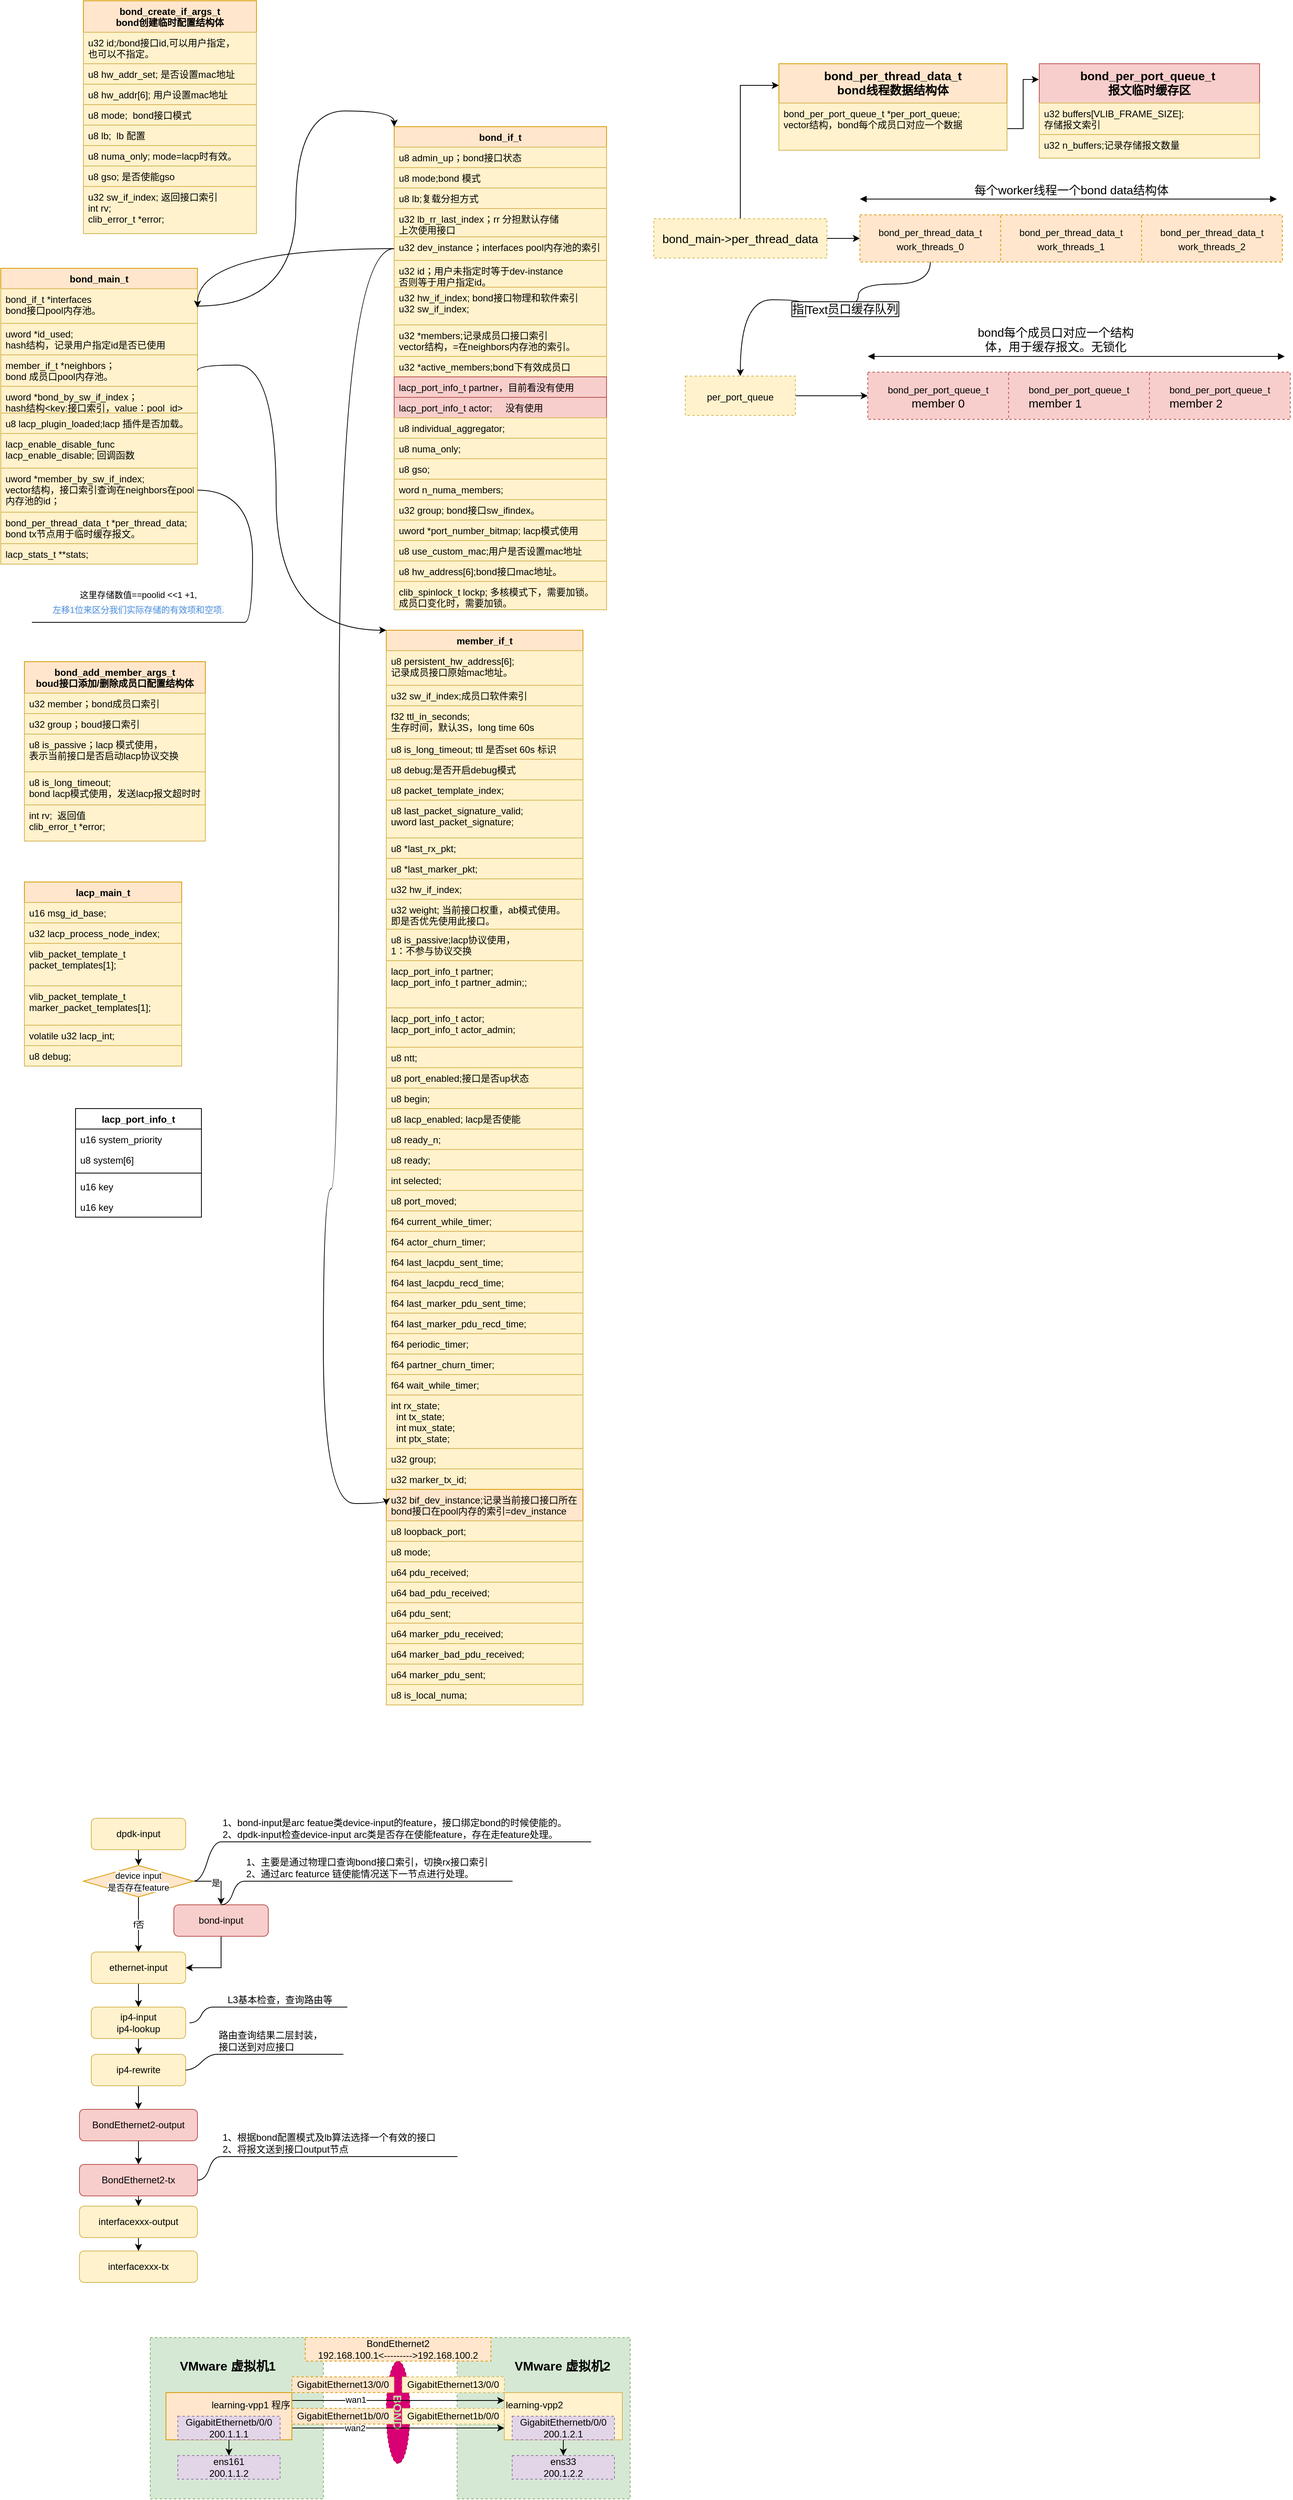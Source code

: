 <mxfile version="15.0.6" type="github">
  <diagram id="9AG6dMXkFzKv3NEKEavT" name="Page-1">
    <mxGraphModel dx="782" dy="436" grid="1" gridSize="10" guides="1" tooltips="1" connect="1" arrows="1" fold="1" page="1" pageScale="1" pageWidth="827" pageHeight="1169" math="0" shadow="0">
      <root>
        <mxCell id="0" />
        <mxCell id="1" parent="0" />
        <mxCell id="XbOeX88OnJUGYsb8YKjg-64" value="&lt;b style=&quot;font-size: 16px&quot;&gt;&amp;nbsp; &amp;nbsp; &amp;nbsp; &amp;nbsp; &amp;nbsp; &amp;nbsp; &amp;nbsp; &amp;nbsp; VMware 虚拟机2&lt;br&gt;&lt;br&gt;&lt;br&gt;&lt;br&gt;&lt;br&gt;&lt;br&gt;&lt;br&gt;&lt;br&gt;&lt;/b&gt;" style="rounded=0;whiteSpace=wrap;html=1;dashed=1;strokeColor=#82b366;align=left;fillColor=#d5e8d4;" parent="1" vertex="1">
          <mxGeometry x="590" y="3090" width="220" height="205" as="geometry" />
        </mxCell>
        <mxCell id="XbOeX88OnJUGYsb8YKjg-65" value="BOND&lt;br style=&quot;font-size: 15px;&quot;&gt;" style="ellipse;whiteSpace=wrap;html=1;align=center;newEdgeStyle={&quot;edgeStyle&quot;:&quot;entityRelationEdgeStyle&quot;,&quot;startArrow&quot;:&quot;none&quot;,&quot;endArrow&quot;:&quot;none&quot;,&quot;segment&quot;:10,&quot;curved&quot;:1};treeFolding=1;treeMoving=1;dashed=1;strokeColor=#A50040;fillColor=#d80073;direction=west;rotation=90;fontStyle=1;fontSize=15;fontColor=#B9E0A5;" parent="1" vertex="1">
          <mxGeometry x="450" y="3170" width="130" height="30" as="geometry" />
        </mxCell>
        <mxCell id="XbOeX88OnJUGYsb8YKjg-63" value="&lt;b style=&quot;font-size: 16px&quot;&gt;&amp;nbsp; &amp;nbsp; &amp;nbsp; &amp;nbsp; VMware 虚拟机1&lt;br&gt;&lt;br&gt;&lt;br&gt;&lt;br&gt;&lt;br&gt;&lt;br&gt;&lt;br&gt;&lt;br&gt;&lt;/b&gt;" style="rounded=0;whiteSpace=wrap;html=1;dashed=1;strokeColor=#82b366;align=left;fillColor=#d5e8d4;" parent="1" vertex="1">
          <mxGeometry x="200" y="3090" width="220" height="205" as="geometry" />
        </mxCell>
        <mxCell id="q2S3u8bW5YVib6_HT2O6-1" value="bond_main_t" style="swimlane;fontStyle=1;align=center;verticalAlign=top;childLayout=stackLayout;horizontal=1;startSize=26;horizontalStack=0;resizeParent=1;resizeParentMax=0;resizeLast=0;collapsible=1;marginBottom=0;fillColor=#ffe6cc;strokeColor=#d79b00;" parent="1" vertex="1">
          <mxGeometry x="10" y="460" width="250" height="376" as="geometry" />
        </mxCell>
        <mxCell id="q2S3u8bW5YVib6_HT2O6-2" value="bond_if_t *interfaces&#xa;bond接口pool内存池。" style="text;strokeColor=#d6b656;fillColor=#fff2cc;align=left;verticalAlign=top;spacingLeft=4;spacingRight=4;overflow=hidden;rotatable=0;points=[[0,0.5],[1,0.5]];portConstraint=eastwest;" parent="q2S3u8bW5YVib6_HT2O6-1" vertex="1">
          <mxGeometry y="26" width="250" height="44" as="geometry" />
        </mxCell>
        <mxCell id="q2S3u8bW5YVib6_HT2O6-4" value="uword *id_used;&#xa;hash结构，记录用户指定id是否已使用" style="text;strokeColor=#d6b656;fillColor=#fff2cc;align=left;verticalAlign=top;spacingLeft=4;spacingRight=4;overflow=hidden;rotatable=0;points=[[0,0.5],[1,0.5]];portConstraint=eastwest;" parent="q2S3u8bW5YVib6_HT2O6-1" vertex="1">
          <mxGeometry y="70" width="250" height="40" as="geometry" />
        </mxCell>
        <mxCell id="q2S3u8bW5YVib6_HT2O6-5" value="member_if_t *neighbors；&#xa;bond 成员口pool内存池。" style="text;strokeColor=#d6b656;fillColor=#fff2cc;align=left;verticalAlign=top;spacingLeft=4;spacingRight=4;overflow=hidden;rotatable=0;points=[[0,0.5],[1,0.5]];portConstraint=eastwest;" parent="q2S3u8bW5YVib6_HT2O6-1" vertex="1">
          <mxGeometry y="110" width="250" height="40" as="geometry" />
        </mxCell>
        <mxCell id="q2S3u8bW5YVib6_HT2O6-6" value="uword *bond_by_sw_if_index；&#xa;hash结构&lt;key:接口索引，value：pool_id&gt;" style="text;strokeColor=#d6b656;fillColor=#fff2cc;align=left;verticalAlign=top;spacingLeft=4;spacingRight=4;overflow=hidden;rotatable=0;points=[[0,0.5],[1,0.5]];portConstraint=eastwest;" parent="q2S3u8bW5YVib6_HT2O6-1" vertex="1">
          <mxGeometry y="150" width="250" height="34" as="geometry" />
        </mxCell>
        <mxCell id="q2S3u8bW5YVib6_HT2O6-7" value="u8 lacp_plugin_loaded;lacp 插件是否加载。" style="text;strokeColor=#d6b656;fillColor=#fff2cc;align=left;verticalAlign=top;spacingLeft=4;spacingRight=4;overflow=hidden;rotatable=0;points=[[0,0.5],[1,0.5]];portConstraint=eastwest;" parent="q2S3u8bW5YVib6_HT2O6-1" vertex="1">
          <mxGeometry y="184" width="250" height="26" as="geometry" />
        </mxCell>
        <mxCell id="q2S3u8bW5YVib6_HT2O6-8" value="lacp_enable_disable_func &#xa;lacp_enable_disable; 回调函数" style="text;strokeColor=#d6b656;fillColor=#fff2cc;align=left;verticalAlign=top;spacingLeft=4;spacingRight=4;overflow=hidden;rotatable=0;points=[[0,0.5],[1,0.5]];portConstraint=eastwest;" parent="q2S3u8bW5YVib6_HT2O6-1" vertex="1">
          <mxGeometry y="210" width="250" height="44" as="geometry" />
        </mxCell>
        <mxCell id="q2S3u8bW5YVib6_HT2O6-9" value="uword *member_by_sw_if_index;&#xa;vector结构，接口索引查询在neighbors在pool&#xa;内存池的id；" style="text;strokeColor=#d6b656;fillColor=#fff2cc;align=left;verticalAlign=top;spacingLeft=4;spacingRight=4;overflow=hidden;rotatable=0;points=[[0,0.5],[1,0.5]];portConstraint=eastwest;" parent="q2S3u8bW5YVib6_HT2O6-1" vertex="1">
          <mxGeometry y="254" width="250" height="56" as="geometry" />
        </mxCell>
        <mxCell id="q2S3u8bW5YVib6_HT2O6-10" value="bond_per_thread_data_t *per_thread_data;&#xa;bond tx节点用于临时缓存报文。" style="text;strokeColor=#d6b656;fillColor=#fff2cc;align=left;verticalAlign=top;spacingLeft=4;spacingRight=4;overflow=hidden;rotatable=0;points=[[0,0.5],[1,0.5]];portConstraint=eastwest;" parent="q2S3u8bW5YVib6_HT2O6-1" vertex="1">
          <mxGeometry y="310" width="250" height="40" as="geometry" />
        </mxCell>
        <mxCell id="q2S3u8bW5YVib6_HT2O6-11" value="lacp_stats_t **stats;" style="text;strokeColor=#d6b656;fillColor=#fff2cc;align=left;verticalAlign=top;spacingLeft=4;spacingRight=4;overflow=hidden;rotatable=0;points=[[0,0.5],[1,0.5]];portConstraint=eastwest;" parent="q2S3u8bW5YVib6_HT2O6-1" vertex="1">
          <mxGeometry y="350" width="250" height="26" as="geometry" />
        </mxCell>
        <mxCell id="q2S3u8bW5YVib6_HT2O6-12" value="bond_if_t" style="swimlane;fontStyle=1;align=center;verticalAlign=top;childLayout=stackLayout;horizontal=1;startSize=26;horizontalStack=0;resizeParent=1;resizeParentMax=0;resizeLast=0;collapsible=1;marginBottom=0;fillColor=#ffe6cc;strokeColor=#d79b00;" parent="1" vertex="1">
          <mxGeometry x="510" y="280" width="270" height="614" as="geometry" />
        </mxCell>
        <mxCell id="q2S3u8bW5YVib6_HT2O6-13" value="u8 admin_up；bond接口状态" style="text;fillColor=#fff2cc;align=left;verticalAlign=top;spacingLeft=4;spacingRight=4;overflow=hidden;rotatable=0;points=[[0,0.5],[1,0.5]];portConstraint=eastwest;strokeColor=#d6b656;" parent="q2S3u8bW5YVib6_HT2O6-12" vertex="1">
          <mxGeometry y="26" width="270" height="26" as="geometry" />
        </mxCell>
        <mxCell id="q2S3u8bW5YVib6_HT2O6-15" value="u8 mode;bond 模式" style="text;fillColor=#fff2cc;align=left;verticalAlign=top;spacingLeft=4;spacingRight=4;overflow=hidden;rotatable=0;points=[[0,0.5],[1,0.5]];portConstraint=eastwest;strokeColor=#d6b656;" parent="q2S3u8bW5YVib6_HT2O6-12" vertex="1">
          <mxGeometry y="52" width="270" height="26" as="geometry" />
        </mxCell>
        <mxCell id="q2S3u8bW5YVib6_HT2O6-16" value="u8 lb;复载分担方式" style="text;fillColor=#fff2cc;align=left;verticalAlign=top;spacingLeft=4;spacingRight=4;overflow=hidden;rotatable=0;points=[[0,0.5],[1,0.5]];portConstraint=eastwest;strokeColor=#d6b656;" parent="q2S3u8bW5YVib6_HT2O6-12" vertex="1">
          <mxGeometry y="78" width="270" height="26" as="geometry" />
        </mxCell>
        <mxCell id="q2S3u8bW5YVib6_HT2O6-17" value="u32 lb_rr_last_index；rr 分担默认存储&#xa;上次使用接口" style="text;fillColor=#fff2cc;align=left;verticalAlign=top;spacingLeft=4;spacingRight=4;overflow=hidden;rotatable=0;points=[[0,0.5],[1,0.5]];portConstraint=eastwest;strokeColor=#d6b656;" parent="q2S3u8bW5YVib6_HT2O6-12" vertex="1">
          <mxGeometry y="104" width="270" height="36" as="geometry" />
        </mxCell>
        <mxCell id="q2S3u8bW5YVib6_HT2O6-18" value="u32 dev_instance；interfaces pool内存池的索引" style="text;fillColor=#fff2cc;align=left;verticalAlign=top;spacingLeft=4;spacingRight=4;overflow=hidden;rotatable=0;points=[[0,0.5],[1,0.5]];portConstraint=eastwest;strokeColor=#d6b656;" parent="q2S3u8bW5YVib6_HT2O6-12" vertex="1">
          <mxGeometry y="140" width="270" height="30" as="geometry" />
        </mxCell>
        <mxCell id="q2S3u8bW5YVib6_HT2O6-19" value="u32 id；用户未指定时等于dev-instance&#xa;否则等于用户指定id。" style="text;fillColor=#fff2cc;align=left;verticalAlign=top;spacingLeft=4;spacingRight=4;overflow=hidden;rotatable=0;points=[[0,0.5],[1,0.5]];portConstraint=eastwest;strokeColor=#d6b656;" parent="q2S3u8bW5YVib6_HT2O6-12" vertex="1">
          <mxGeometry y="170" width="270" height="34" as="geometry" />
        </mxCell>
        <mxCell id="q2S3u8bW5YVib6_HT2O6-20" value="u32 hw_if_index; bond接口物理和软件索引&#xa;u32 sw_if_index;" style="text;fillColor=#fff2cc;align=left;verticalAlign=top;spacingLeft=4;spacingRight=4;overflow=hidden;rotatable=0;points=[[0,0.5],[1,0.5]];portConstraint=eastwest;strokeColor=#d6b656;" parent="q2S3u8bW5YVib6_HT2O6-12" vertex="1">
          <mxGeometry y="204" width="270" height="48" as="geometry" />
        </mxCell>
        <mxCell id="q2S3u8bW5YVib6_HT2O6-21" value="u32 *members;记录成员口接口索引&#xa;vector结构，=在neighbors内存池的索引。" style="text;fillColor=#fff2cc;align=left;verticalAlign=top;spacingLeft=4;spacingRight=4;overflow=hidden;rotatable=0;points=[[0,0.5],[1,0.5]];portConstraint=eastwest;strokeColor=#d6b656;" parent="q2S3u8bW5YVib6_HT2O6-12" vertex="1">
          <mxGeometry y="252" width="270" height="40" as="geometry" />
        </mxCell>
        <mxCell id="q2S3u8bW5YVib6_HT2O6-22" value="u32 *active_members;bond下有效成员口" style="text;fillColor=#fff2cc;align=left;verticalAlign=top;spacingLeft=4;spacingRight=4;overflow=hidden;rotatable=0;points=[[0,0.5],[1,0.5]];portConstraint=eastwest;strokeColor=#d6b656;" parent="q2S3u8bW5YVib6_HT2O6-12" vertex="1">
          <mxGeometry y="292" width="270" height="26" as="geometry" />
        </mxCell>
        <mxCell id="q2S3u8bW5YVib6_HT2O6-23" value="lacp_port_info_t partner，目前看没有使用" style="text;fillColor=#f8cecc;align=left;verticalAlign=top;spacingLeft=4;spacingRight=4;overflow=hidden;rotatable=0;points=[[0,0.5],[1,0.5]];portConstraint=eastwest;strokeColor=#b85450;" parent="q2S3u8bW5YVib6_HT2O6-12" vertex="1">
          <mxGeometry y="318" width="270" height="26" as="geometry" />
        </mxCell>
        <mxCell id="q2S3u8bW5YVib6_HT2O6-24" value="lacp_port_info_t actor;     没有使用" style="text;fillColor=#f8cecc;align=left;verticalAlign=top;spacingLeft=4;spacingRight=4;overflow=hidden;rotatable=0;points=[[0,0.5],[1,0.5]];portConstraint=eastwest;strokeColor=#b85450;" parent="q2S3u8bW5YVib6_HT2O6-12" vertex="1">
          <mxGeometry y="344" width="270" height="26" as="geometry" />
        </mxCell>
        <mxCell id="q2S3u8bW5YVib6_HT2O6-25" value="u8 individual_aggregator;" style="text;fillColor=#fff2cc;align=left;verticalAlign=top;spacingLeft=4;spacingRight=4;overflow=hidden;rotatable=0;points=[[0,0.5],[1,0.5]];portConstraint=eastwest;strokeColor=#d6b656;" parent="q2S3u8bW5YVib6_HT2O6-12" vertex="1">
          <mxGeometry y="370" width="270" height="26" as="geometry" />
        </mxCell>
        <mxCell id="q2S3u8bW5YVib6_HT2O6-26" value="u8 numa_only;" style="text;fillColor=#fff2cc;align=left;verticalAlign=top;spacingLeft=4;spacingRight=4;overflow=hidden;rotatable=0;points=[[0,0.5],[1,0.5]];portConstraint=eastwest;strokeColor=#d6b656;" parent="q2S3u8bW5YVib6_HT2O6-12" vertex="1">
          <mxGeometry y="396" width="270" height="26" as="geometry" />
        </mxCell>
        <mxCell id="q2S3u8bW5YVib6_HT2O6-27" value="u8 gso;" style="text;fillColor=#fff2cc;align=left;verticalAlign=top;spacingLeft=4;spacingRight=4;overflow=hidden;rotatable=0;points=[[0,0.5],[1,0.5]];portConstraint=eastwest;strokeColor=#d6b656;" parent="q2S3u8bW5YVib6_HT2O6-12" vertex="1">
          <mxGeometry y="422" width="270" height="26" as="geometry" />
        </mxCell>
        <mxCell id="q2S3u8bW5YVib6_HT2O6-28" value="word n_numa_members;" style="text;fillColor=#fff2cc;align=left;verticalAlign=top;spacingLeft=4;spacingRight=4;overflow=hidden;rotatable=0;points=[[0,0.5],[1,0.5]];portConstraint=eastwest;strokeColor=#d6b656;" parent="q2S3u8bW5YVib6_HT2O6-12" vertex="1">
          <mxGeometry y="448" width="270" height="26" as="geometry" />
        </mxCell>
        <mxCell id="q2S3u8bW5YVib6_HT2O6-29" value="u32 group; bond接口sw_ifindex。" style="text;fillColor=#fff2cc;align=left;verticalAlign=top;spacingLeft=4;spacingRight=4;overflow=hidden;rotatable=0;points=[[0,0.5],[1,0.5]];portConstraint=eastwest;strokeColor=#d6b656;" parent="q2S3u8bW5YVib6_HT2O6-12" vertex="1">
          <mxGeometry y="474" width="270" height="26" as="geometry" />
        </mxCell>
        <mxCell id="q2S3u8bW5YVib6_HT2O6-30" value="uword *port_number_bitmap; lacp模式使用" style="text;fillColor=#fff2cc;align=left;verticalAlign=top;spacingLeft=4;spacingRight=4;overflow=hidden;rotatable=0;points=[[0,0.5],[1,0.5]];portConstraint=eastwest;strokeColor=#d6b656;" parent="q2S3u8bW5YVib6_HT2O6-12" vertex="1">
          <mxGeometry y="500" width="270" height="26" as="geometry" />
        </mxCell>
        <mxCell id="q2S3u8bW5YVib6_HT2O6-32" value="u8 use_custom_mac;用户是否设置mac地址" style="text;fillColor=#fff2cc;align=left;verticalAlign=top;spacingLeft=4;spacingRight=4;overflow=hidden;rotatable=0;points=[[0,0.5],[1,0.5]];portConstraint=eastwest;strokeColor=#d6b656;" parent="q2S3u8bW5YVib6_HT2O6-12" vertex="1">
          <mxGeometry y="526" width="270" height="26" as="geometry" />
        </mxCell>
        <mxCell id="I8hkYLo_2UaoaW9EmSw0-8" value="u8 hw_address[6];bond接口mac地址。" style="text;fillColor=#fff2cc;align=left;verticalAlign=top;spacingLeft=4;spacingRight=4;overflow=hidden;rotatable=0;points=[[0,0.5],[1,0.5]];portConstraint=eastwest;strokeColor=#d6b656;" parent="q2S3u8bW5YVib6_HT2O6-12" vertex="1">
          <mxGeometry y="552" width="270" height="26" as="geometry" />
        </mxCell>
        <mxCell id="q2S3u8bW5YVib6_HT2O6-33" value="clib_spinlock_t lockp; 多核模式下，需要加锁。&#xa;成员口变化时，需要加锁。" style="text;fillColor=#fff2cc;align=left;verticalAlign=top;spacingLeft=4;spacingRight=4;overflow=hidden;rotatable=0;points=[[0,0.5],[1,0.5]];portConstraint=eastwest;strokeColor=#d6b656;" parent="q2S3u8bW5YVib6_HT2O6-12" vertex="1">
          <mxGeometry y="578" width="270" height="36" as="geometry" />
        </mxCell>
        <mxCell id="q2S3u8bW5YVib6_HT2O6-34" value="member_if_t" style="swimlane;fontStyle=1;align=center;verticalAlign=top;childLayout=stackLayout;horizontal=1;startSize=26;horizontalStack=0;resizeParent=1;resizeParentMax=0;resizeLast=0;collapsible=1;marginBottom=0;strokeColor=#d79b00;fillColor=#ffe6cc;" parent="1" vertex="1">
          <mxGeometry x="500" y="920" width="250" height="1366" as="geometry" />
        </mxCell>
        <mxCell id="q2S3u8bW5YVib6_HT2O6-35" value="u8 persistent_hw_address[6];&#xa;记录成员接口原始mac地址。" style="text;strokeColor=#d6b656;fillColor=#fff2cc;align=left;verticalAlign=top;spacingLeft=4;spacingRight=4;overflow=hidden;rotatable=0;points=[[0,0.5],[1,0.5]];portConstraint=eastwest;" parent="q2S3u8bW5YVib6_HT2O6-34" vertex="1">
          <mxGeometry y="26" width="250" height="44" as="geometry" />
        </mxCell>
        <mxCell id="q2S3u8bW5YVib6_HT2O6-38" value="u32 sw_if_index;成员口软件索引" style="text;strokeColor=#d6b656;fillColor=#fff2cc;align=left;verticalAlign=top;spacingLeft=4;spacingRight=4;overflow=hidden;rotatable=0;points=[[0,0.5],[1,0.5]];portConstraint=eastwest;" parent="q2S3u8bW5YVib6_HT2O6-34" vertex="1">
          <mxGeometry y="70" width="250" height="26" as="geometry" />
        </mxCell>
        <mxCell id="q2S3u8bW5YVib6_HT2O6-39" value="f32 ttl_in_seconds;&#xa;生存时间，默认3S，long time 60s" style="text;strokeColor=#d6b656;fillColor=#fff2cc;align=left;verticalAlign=top;spacingLeft=4;spacingRight=4;overflow=hidden;rotatable=0;points=[[0,0.5],[1,0.5]];portConstraint=eastwest;" parent="q2S3u8bW5YVib6_HT2O6-34" vertex="1">
          <mxGeometry y="96" width="250" height="42" as="geometry" />
        </mxCell>
        <mxCell id="q2S3u8bW5YVib6_HT2O6-40" value="u8 is_long_timeout; ttl 是否set 60s 标识" style="text;strokeColor=#d6b656;fillColor=#fff2cc;align=left;verticalAlign=top;spacingLeft=4;spacingRight=4;overflow=hidden;rotatable=0;points=[[0,0.5],[1,0.5]];portConstraint=eastwest;" parent="q2S3u8bW5YVib6_HT2O6-34" vertex="1">
          <mxGeometry y="138" width="250" height="26" as="geometry" />
        </mxCell>
        <mxCell id="q2S3u8bW5YVib6_HT2O6-41" value="u8 debug;是否开启debug模式" style="text;strokeColor=#d6b656;fillColor=#fff2cc;align=left;verticalAlign=top;spacingLeft=4;spacingRight=4;overflow=hidden;rotatable=0;points=[[0,0.5],[1,0.5]];portConstraint=eastwest;" parent="q2S3u8bW5YVib6_HT2O6-34" vertex="1">
          <mxGeometry y="164" width="250" height="26" as="geometry" />
        </mxCell>
        <mxCell id="q2S3u8bW5YVib6_HT2O6-42" value="u8 packet_template_index;" style="text;strokeColor=#d6b656;fillColor=#fff2cc;align=left;verticalAlign=top;spacingLeft=4;spacingRight=4;overflow=hidden;rotatable=0;points=[[0,0.5],[1,0.5]];portConstraint=eastwest;" parent="q2S3u8bW5YVib6_HT2O6-34" vertex="1">
          <mxGeometry y="190" width="250" height="26" as="geometry" />
        </mxCell>
        <mxCell id="q2S3u8bW5YVib6_HT2O6-43" value="u8 last_packet_signature_valid;&#xa;uword last_packet_signature;" style="text;strokeColor=#d6b656;fillColor=#fff2cc;align=left;verticalAlign=top;spacingLeft=4;spacingRight=4;overflow=hidden;rotatable=0;points=[[0,0.5],[1,0.5]];portConstraint=eastwest;" parent="q2S3u8bW5YVib6_HT2O6-34" vertex="1">
          <mxGeometry y="216" width="250" height="48" as="geometry" />
        </mxCell>
        <mxCell id="q2S3u8bW5YVib6_HT2O6-44" value="u8 *last_rx_pkt;" style="text;strokeColor=#d6b656;fillColor=#fff2cc;align=left;verticalAlign=top;spacingLeft=4;spacingRight=4;overflow=hidden;rotatable=0;points=[[0,0.5],[1,0.5]];portConstraint=eastwest;" parent="q2S3u8bW5YVib6_HT2O6-34" vertex="1">
          <mxGeometry y="264" width="250" height="26" as="geometry" />
        </mxCell>
        <mxCell id="q2S3u8bW5YVib6_HT2O6-45" value="u8 *last_marker_pkt;" style="text;strokeColor=#d6b656;fillColor=#fff2cc;align=left;verticalAlign=top;spacingLeft=4;spacingRight=4;overflow=hidden;rotatable=0;points=[[0,0.5],[1,0.5]];portConstraint=eastwest;" parent="q2S3u8bW5YVib6_HT2O6-34" vertex="1">
          <mxGeometry y="290" width="250" height="26" as="geometry" />
        </mxCell>
        <mxCell id="q2S3u8bW5YVib6_HT2O6-46" value="u32 hw_if_index;" style="text;strokeColor=#d6b656;fillColor=#fff2cc;align=left;verticalAlign=top;spacingLeft=4;spacingRight=4;overflow=hidden;rotatable=0;points=[[0,0.5],[1,0.5]];portConstraint=eastwest;" parent="q2S3u8bW5YVib6_HT2O6-34" vertex="1">
          <mxGeometry y="316" width="250" height="26" as="geometry" />
        </mxCell>
        <mxCell id="q2S3u8bW5YVib6_HT2O6-47" value="u32 weight; 当前接口权重，ab模式使用。&#xa;即是否优先使用此接口。" style="text;strokeColor=#d6b656;fillColor=#fff2cc;align=left;verticalAlign=top;spacingLeft=4;spacingRight=4;overflow=hidden;rotatable=0;points=[[0,0.5],[1,0.5]];portConstraint=eastwest;" parent="q2S3u8bW5YVib6_HT2O6-34" vertex="1">
          <mxGeometry y="342" width="250" height="38" as="geometry" />
        </mxCell>
        <mxCell id="q2S3u8bW5YVib6_HT2O6-48" value="u8 is_passive;lacp协议使用，&#xa;1：不参与协议交换" style="text;strokeColor=#d6b656;fillColor=#fff2cc;align=left;verticalAlign=top;spacingLeft=4;spacingRight=4;overflow=hidden;rotatable=0;points=[[0,0.5],[1,0.5]];portConstraint=eastwest;" parent="q2S3u8bW5YVib6_HT2O6-34" vertex="1">
          <mxGeometry y="380" width="250" height="40" as="geometry" />
        </mxCell>
        <mxCell id="q2S3u8bW5YVib6_HT2O6-49" value="lacp_port_info_t partner;&#xa;lacp_port_info_t partner_admin;;" style="text;strokeColor=#d6b656;fillColor=#fff2cc;align=left;verticalAlign=top;spacingLeft=4;spacingRight=4;overflow=hidden;rotatable=0;points=[[0,0.5],[1,0.5]];portConstraint=eastwest;" parent="q2S3u8bW5YVib6_HT2O6-34" vertex="1">
          <mxGeometry y="420" width="250" height="60" as="geometry" />
        </mxCell>
        <mxCell id="q2S3u8bW5YVib6_HT2O6-37" value="lacp_port_info_t actor;&#xa;lacp_port_info_t actor_admin;" style="text;strokeColor=#d6b656;fillColor=#fff2cc;align=left;verticalAlign=top;spacingLeft=4;spacingRight=4;overflow=hidden;rotatable=0;points=[[0,0.5],[1,0.5]];portConstraint=eastwest;" parent="q2S3u8bW5YVib6_HT2O6-34" vertex="1">
          <mxGeometry y="480" width="250" height="50" as="geometry" />
        </mxCell>
        <mxCell id="q2S3u8bW5YVib6_HT2O6-50" value="u8 ntt;" style="text;strokeColor=#d6b656;fillColor=#fff2cc;align=left;verticalAlign=top;spacingLeft=4;spacingRight=4;overflow=hidden;rotatable=0;points=[[0,0.5],[1,0.5]];portConstraint=eastwest;" parent="q2S3u8bW5YVib6_HT2O6-34" vertex="1">
          <mxGeometry y="530" width="250" height="26" as="geometry" />
        </mxCell>
        <mxCell id="q2S3u8bW5YVib6_HT2O6-51" value="u8 port_enabled;接口是否up状态" style="text;strokeColor=#d6b656;fillColor=#fff2cc;align=left;verticalAlign=top;spacingLeft=4;spacingRight=4;overflow=hidden;rotatable=0;points=[[0,0.5],[1,0.5]];portConstraint=eastwest;" parent="q2S3u8bW5YVib6_HT2O6-34" vertex="1">
          <mxGeometry y="556" width="250" height="26" as="geometry" />
        </mxCell>
        <mxCell id="q2S3u8bW5YVib6_HT2O6-52" value="u8 begin;" style="text;strokeColor=#d6b656;fillColor=#fff2cc;align=left;verticalAlign=top;spacingLeft=4;spacingRight=4;overflow=hidden;rotatable=0;points=[[0,0.5],[1,0.5]];portConstraint=eastwest;" parent="q2S3u8bW5YVib6_HT2O6-34" vertex="1">
          <mxGeometry y="582" width="250" height="26" as="geometry" />
        </mxCell>
        <mxCell id="q2S3u8bW5YVib6_HT2O6-53" value="u8 lacp_enabled; lacp是否使能" style="text;strokeColor=#d6b656;fillColor=#fff2cc;align=left;verticalAlign=top;spacingLeft=4;spacingRight=4;overflow=hidden;rotatable=0;points=[[0,0.5],[1,0.5]];portConstraint=eastwest;" parent="q2S3u8bW5YVib6_HT2O6-34" vertex="1">
          <mxGeometry y="608" width="250" height="26" as="geometry" />
        </mxCell>
        <mxCell id="q2S3u8bW5YVib6_HT2O6-54" value="u8 ready_n;" style="text;strokeColor=#d6b656;fillColor=#fff2cc;align=left;verticalAlign=top;spacingLeft=4;spacingRight=4;overflow=hidden;rotatable=0;points=[[0,0.5],[1,0.5]];portConstraint=eastwest;" parent="q2S3u8bW5YVib6_HT2O6-34" vertex="1">
          <mxGeometry y="634" width="250" height="26" as="geometry" />
        </mxCell>
        <mxCell id="q2S3u8bW5YVib6_HT2O6-55" value="u8 ready;" style="text;strokeColor=#d6b656;fillColor=#fff2cc;align=left;verticalAlign=top;spacingLeft=4;spacingRight=4;overflow=hidden;rotatable=0;points=[[0,0.5],[1,0.5]];portConstraint=eastwest;" parent="q2S3u8bW5YVib6_HT2O6-34" vertex="1">
          <mxGeometry y="660" width="250" height="26" as="geometry" />
        </mxCell>
        <mxCell id="q2S3u8bW5YVib6_HT2O6-56" value="int selected;" style="text;strokeColor=#d6b656;fillColor=#fff2cc;align=left;verticalAlign=top;spacingLeft=4;spacingRight=4;overflow=hidden;rotatable=0;points=[[0,0.5],[1,0.5]];portConstraint=eastwest;" parent="q2S3u8bW5YVib6_HT2O6-34" vertex="1">
          <mxGeometry y="686" width="250" height="26" as="geometry" />
        </mxCell>
        <mxCell id="q2S3u8bW5YVib6_HT2O6-57" value="u8 port_moved;" style="text;strokeColor=#d6b656;fillColor=#fff2cc;align=left;verticalAlign=top;spacingLeft=4;spacingRight=4;overflow=hidden;rotatable=0;points=[[0,0.5],[1,0.5]];portConstraint=eastwest;" parent="q2S3u8bW5YVib6_HT2O6-34" vertex="1">
          <mxGeometry y="712" width="250" height="26" as="geometry" />
        </mxCell>
        <mxCell id="q2S3u8bW5YVib6_HT2O6-58" value="f64 current_while_timer;" style="text;strokeColor=#d6b656;fillColor=#fff2cc;align=left;verticalAlign=top;spacingLeft=4;spacingRight=4;overflow=hidden;rotatable=0;points=[[0,0.5],[1,0.5]];portConstraint=eastwest;" parent="q2S3u8bW5YVib6_HT2O6-34" vertex="1">
          <mxGeometry y="738" width="250" height="26" as="geometry" />
        </mxCell>
        <mxCell id="q2S3u8bW5YVib6_HT2O6-59" value="f64 actor_churn_timer;" style="text;strokeColor=#d6b656;fillColor=#fff2cc;align=left;verticalAlign=top;spacingLeft=4;spacingRight=4;overflow=hidden;rotatable=0;points=[[0,0.5],[1,0.5]];portConstraint=eastwest;" parent="q2S3u8bW5YVib6_HT2O6-34" vertex="1">
          <mxGeometry y="764" width="250" height="26" as="geometry" />
        </mxCell>
        <mxCell id="q2S3u8bW5YVib6_HT2O6-60" value="f64 last_lacpdu_sent_time;" style="text;strokeColor=#d6b656;fillColor=#fff2cc;align=left;verticalAlign=top;spacingLeft=4;spacingRight=4;overflow=hidden;rotatable=0;points=[[0,0.5],[1,0.5]];portConstraint=eastwest;" parent="q2S3u8bW5YVib6_HT2O6-34" vertex="1">
          <mxGeometry y="790" width="250" height="26" as="geometry" />
        </mxCell>
        <mxCell id="q2S3u8bW5YVib6_HT2O6-61" value="f64 last_lacpdu_recd_time;" style="text;strokeColor=#d6b656;fillColor=#fff2cc;align=left;verticalAlign=top;spacingLeft=4;spacingRight=4;overflow=hidden;rotatable=0;points=[[0,0.5],[1,0.5]];portConstraint=eastwest;" parent="q2S3u8bW5YVib6_HT2O6-34" vertex="1">
          <mxGeometry y="816" width="250" height="26" as="geometry" />
        </mxCell>
        <mxCell id="q2S3u8bW5YVib6_HT2O6-62" value="f64 last_marker_pdu_sent_time;" style="text;strokeColor=#d6b656;fillColor=#fff2cc;align=left;verticalAlign=top;spacingLeft=4;spacingRight=4;overflow=hidden;rotatable=0;points=[[0,0.5],[1,0.5]];portConstraint=eastwest;" parent="q2S3u8bW5YVib6_HT2O6-34" vertex="1">
          <mxGeometry y="842" width="250" height="26" as="geometry" />
        </mxCell>
        <mxCell id="q2S3u8bW5YVib6_HT2O6-63" value="f64 last_marker_pdu_recd_time;" style="text;strokeColor=#d6b656;fillColor=#fff2cc;align=left;verticalAlign=top;spacingLeft=4;spacingRight=4;overflow=hidden;rotatable=0;points=[[0,0.5],[1,0.5]];portConstraint=eastwest;" parent="q2S3u8bW5YVib6_HT2O6-34" vertex="1">
          <mxGeometry y="868" width="250" height="26" as="geometry" />
        </mxCell>
        <mxCell id="q2S3u8bW5YVib6_HT2O6-64" value="f64 periodic_timer;" style="text;strokeColor=#d6b656;fillColor=#fff2cc;align=left;verticalAlign=top;spacingLeft=4;spacingRight=4;overflow=hidden;rotatable=0;points=[[0,0.5],[1,0.5]];portConstraint=eastwest;" parent="q2S3u8bW5YVib6_HT2O6-34" vertex="1">
          <mxGeometry y="894" width="250" height="26" as="geometry" />
        </mxCell>
        <mxCell id="q2S3u8bW5YVib6_HT2O6-65" value="f64 partner_churn_timer;" style="text;strokeColor=#d6b656;fillColor=#fff2cc;align=left;verticalAlign=top;spacingLeft=4;spacingRight=4;overflow=hidden;rotatable=0;points=[[0,0.5],[1,0.5]];portConstraint=eastwest;" parent="q2S3u8bW5YVib6_HT2O6-34" vertex="1">
          <mxGeometry y="920" width="250" height="26" as="geometry" />
        </mxCell>
        <mxCell id="q2S3u8bW5YVib6_HT2O6-66" value="f64 wait_while_timer;" style="text;strokeColor=#d6b656;fillColor=#fff2cc;align=left;verticalAlign=top;spacingLeft=4;spacingRight=4;overflow=hidden;rotatable=0;points=[[0,0.5],[1,0.5]];portConstraint=eastwest;" parent="q2S3u8bW5YVib6_HT2O6-34" vertex="1">
          <mxGeometry y="946" width="250" height="26" as="geometry" />
        </mxCell>
        <mxCell id="q2S3u8bW5YVib6_HT2O6-67" value="int rx_state;&#xa;  int tx_state;&#xa;  int mux_state;&#xa;  int ptx_state;" style="text;strokeColor=#d6b656;fillColor=#fff2cc;align=left;verticalAlign=top;spacingLeft=4;spacingRight=4;overflow=hidden;rotatable=0;points=[[0,0.5],[1,0.5]];portConstraint=eastwest;" parent="q2S3u8bW5YVib6_HT2O6-34" vertex="1">
          <mxGeometry y="972" width="250" height="68" as="geometry" />
        </mxCell>
        <mxCell id="q2S3u8bW5YVib6_HT2O6-68" value="u32 group;" style="text;strokeColor=#d6b656;fillColor=#fff2cc;align=left;verticalAlign=top;spacingLeft=4;spacingRight=4;overflow=hidden;rotatable=0;points=[[0,0.5],[1,0.5]];portConstraint=eastwest;" parent="q2S3u8bW5YVib6_HT2O6-34" vertex="1">
          <mxGeometry y="1040" width="250" height="26" as="geometry" />
        </mxCell>
        <mxCell id="q2S3u8bW5YVib6_HT2O6-69" value="u32 marker_tx_id;" style="text;strokeColor=#d6b656;fillColor=#fff2cc;align=left;verticalAlign=top;spacingLeft=4;spacingRight=4;overflow=hidden;rotatable=0;points=[[0,0.5],[1,0.5]];portConstraint=eastwest;" parent="q2S3u8bW5YVib6_HT2O6-34" vertex="1">
          <mxGeometry y="1066" width="250" height="26" as="geometry" />
        </mxCell>
        <mxCell id="q2S3u8bW5YVib6_HT2O6-70" value="u32 bif_dev_instance;记录当前接口接口所在&#xa;bond接口在pool内存的索引=dev_instance" style="text;strokeColor=#d79b00;fillColor=#ffe6cc;align=left;verticalAlign=top;spacingLeft=4;spacingRight=4;overflow=hidden;rotatable=0;points=[[0,0.5],[1,0.5]];portConstraint=eastwest;" parent="q2S3u8bW5YVib6_HT2O6-34" vertex="1">
          <mxGeometry y="1092" width="250" height="40" as="geometry" />
        </mxCell>
        <mxCell id="q2S3u8bW5YVib6_HT2O6-71" value="u8 loopback_port;" style="text;strokeColor=#d6b656;fillColor=#fff2cc;align=left;verticalAlign=top;spacingLeft=4;spacingRight=4;overflow=hidden;rotatable=0;points=[[0,0.5],[1,0.5]];portConstraint=eastwest;" parent="q2S3u8bW5YVib6_HT2O6-34" vertex="1">
          <mxGeometry y="1132" width="250" height="26" as="geometry" />
        </mxCell>
        <mxCell id="q2S3u8bW5YVib6_HT2O6-72" value="u8 mode;" style="text;strokeColor=#d6b656;fillColor=#fff2cc;align=left;verticalAlign=top;spacingLeft=4;spacingRight=4;overflow=hidden;rotatable=0;points=[[0,0.5],[1,0.5]];portConstraint=eastwest;" parent="q2S3u8bW5YVib6_HT2O6-34" vertex="1">
          <mxGeometry y="1158" width="250" height="26" as="geometry" />
        </mxCell>
        <mxCell id="q2S3u8bW5YVib6_HT2O6-73" value="u64 pdu_received;" style="text;strokeColor=#d6b656;fillColor=#fff2cc;align=left;verticalAlign=top;spacingLeft=4;spacingRight=4;overflow=hidden;rotatable=0;points=[[0,0.5],[1,0.5]];portConstraint=eastwest;" parent="q2S3u8bW5YVib6_HT2O6-34" vertex="1">
          <mxGeometry y="1184" width="250" height="26" as="geometry" />
        </mxCell>
        <mxCell id="q2S3u8bW5YVib6_HT2O6-74" value="u64 bad_pdu_received;" style="text;strokeColor=#d6b656;fillColor=#fff2cc;align=left;verticalAlign=top;spacingLeft=4;spacingRight=4;overflow=hidden;rotatable=0;points=[[0,0.5],[1,0.5]];portConstraint=eastwest;" parent="q2S3u8bW5YVib6_HT2O6-34" vertex="1">
          <mxGeometry y="1210" width="250" height="26" as="geometry" />
        </mxCell>
        <mxCell id="q2S3u8bW5YVib6_HT2O6-75" value="u64 pdu_sent;" style="text;strokeColor=#d6b656;fillColor=#fff2cc;align=left;verticalAlign=top;spacingLeft=4;spacingRight=4;overflow=hidden;rotatable=0;points=[[0,0.5],[1,0.5]];portConstraint=eastwest;" parent="q2S3u8bW5YVib6_HT2O6-34" vertex="1">
          <mxGeometry y="1236" width="250" height="26" as="geometry" />
        </mxCell>
        <mxCell id="q2S3u8bW5YVib6_HT2O6-76" value="u64 marker_pdu_received;" style="text;strokeColor=#d6b656;fillColor=#fff2cc;align=left;verticalAlign=top;spacingLeft=4;spacingRight=4;overflow=hidden;rotatable=0;points=[[0,0.5],[1,0.5]];portConstraint=eastwest;" parent="q2S3u8bW5YVib6_HT2O6-34" vertex="1">
          <mxGeometry y="1262" width="250" height="26" as="geometry" />
        </mxCell>
        <mxCell id="q2S3u8bW5YVib6_HT2O6-77" value="u64 marker_bad_pdu_received;" style="text;strokeColor=#d6b656;fillColor=#fff2cc;align=left;verticalAlign=top;spacingLeft=4;spacingRight=4;overflow=hidden;rotatable=0;points=[[0,0.5],[1,0.5]];portConstraint=eastwest;" parent="q2S3u8bW5YVib6_HT2O6-34" vertex="1">
          <mxGeometry y="1288" width="250" height="26" as="geometry" />
        </mxCell>
        <mxCell id="q2S3u8bW5YVib6_HT2O6-78" value="u64 marker_pdu_sent;" style="text;strokeColor=#d6b656;fillColor=#fff2cc;align=left;verticalAlign=top;spacingLeft=4;spacingRight=4;overflow=hidden;rotatable=0;points=[[0,0.5],[1,0.5]];portConstraint=eastwest;" parent="q2S3u8bW5YVib6_HT2O6-34" vertex="1">
          <mxGeometry y="1314" width="250" height="26" as="geometry" />
        </mxCell>
        <mxCell id="q2S3u8bW5YVib6_HT2O6-79" value="u8 is_local_numa;" style="text;strokeColor=#d6b656;fillColor=#fff2cc;align=left;verticalAlign=top;spacingLeft=4;spacingRight=4;overflow=hidden;rotatable=0;points=[[0,0.5],[1,0.5]];portConstraint=eastwest;" parent="q2S3u8bW5YVib6_HT2O6-34" vertex="1">
          <mxGeometry y="1340" width="250" height="26" as="geometry" />
        </mxCell>
        <mxCell id="q2S3u8bW5YVib6_HT2O6-80" value="bond_create_if_args_t&#xa;bond创建临时配置结构体" style="swimlane;fontStyle=1;align=center;verticalAlign=top;childLayout=stackLayout;horizontal=1;startSize=40;horizontalStack=0;resizeParent=1;resizeParentMax=0;resizeLast=0;collapsible=1;marginBottom=0;strokeColor=#d79b00;fillColor=#ffe6cc;" parent="1" vertex="1">
          <mxGeometry x="115" y="120" width="220" height="296" as="geometry" />
        </mxCell>
        <mxCell id="q2S3u8bW5YVib6_HT2O6-81" value="u32 id;/bond接口id,可以用户指定，&#xa;也可以不指定。" style="text;strokeColor=#d6b656;fillColor=#fff2cc;align=left;verticalAlign=top;spacingLeft=4;spacingRight=4;overflow=hidden;rotatable=0;points=[[0,0.5],[1,0.5]];portConstraint=eastwest;" parent="q2S3u8bW5YVib6_HT2O6-80" vertex="1">
          <mxGeometry y="40" width="220" height="40" as="geometry" />
        </mxCell>
        <mxCell id="q2S3u8bW5YVib6_HT2O6-83" value="u8 hw_addr_set; 是否设置mac地址" style="text;strokeColor=#d6b656;fillColor=#fff2cc;align=left;verticalAlign=top;spacingLeft=4;spacingRight=4;overflow=hidden;rotatable=0;points=[[0,0.5],[1,0.5]];portConstraint=eastwest;" parent="q2S3u8bW5YVib6_HT2O6-80" vertex="1">
          <mxGeometry y="80" width="220" height="26" as="geometry" />
        </mxCell>
        <mxCell id="q2S3u8bW5YVib6_HT2O6-84" value="u8 hw_addr[6]; 用户设置mac地址" style="text;strokeColor=#d6b656;fillColor=#fff2cc;align=left;verticalAlign=top;spacingLeft=4;spacingRight=4;overflow=hidden;rotatable=0;points=[[0,0.5],[1,0.5]];portConstraint=eastwest;" parent="q2S3u8bW5YVib6_HT2O6-80" vertex="1">
          <mxGeometry y="106" width="220" height="26" as="geometry" />
        </mxCell>
        <mxCell id="q2S3u8bW5YVib6_HT2O6-85" value="u8 mode;  bond接口模式" style="text;strokeColor=#d6b656;fillColor=#fff2cc;align=left;verticalAlign=top;spacingLeft=4;spacingRight=4;overflow=hidden;rotatable=0;points=[[0,0.5],[1,0.5]];portConstraint=eastwest;" parent="q2S3u8bW5YVib6_HT2O6-80" vertex="1">
          <mxGeometry y="132" width="220" height="26" as="geometry" />
        </mxCell>
        <mxCell id="q2S3u8bW5YVib6_HT2O6-86" value="u8 lb;  lb 配置" style="text;strokeColor=#d6b656;fillColor=#fff2cc;align=left;verticalAlign=top;spacingLeft=4;spacingRight=4;overflow=hidden;rotatable=0;points=[[0,0.5],[1,0.5]];portConstraint=eastwest;" parent="q2S3u8bW5YVib6_HT2O6-80" vertex="1">
          <mxGeometry y="158" width="220" height="26" as="geometry" />
        </mxCell>
        <mxCell id="q2S3u8bW5YVib6_HT2O6-87" value="u8 numa_only; mode=lacp时有效。" style="text;strokeColor=#d6b656;fillColor=#fff2cc;align=left;verticalAlign=top;spacingLeft=4;spacingRight=4;overflow=hidden;rotatable=0;points=[[0,0.5],[1,0.5]];portConstraint=eastwest;" parent="q2S3u8bW5YVib6_HT2O6-80" vertex="1">
          <mxGeometry y="184" width="220" height="26" as="geometry" />
        </mxCell>
        <mxCell id="q2S3u8bW5YVib6_HT2O6-88" value="u8 gso; 是否使能gso" style="text;strokeColor=#d6b656;fillColor=#fff2cc;align=left;verticalAlign=top;spacingLeft=4;spacingRight=4;overflow=hidden;rotatable=0;points=[[0,0.5],[1,0.5]];portConstraint=eastwest;" parent="q2S3u8bW5YVib6_HT2O6-80" vertex="1">
          <mxGeometry y="210" width="220" height="26" as="geometry" />
        </mxCell>
        <mxCell id="q2S3u8bW5YVib6_HT2O6-89" value="u32 sw_if_index; 返回接口索引&#xa;int rv;&#xa;clib_error_t *error; " style="text;strokeColor=#d6b656;fillColor=#fff2cc;align=left;verticalAlign=top;spacingLeft=4;spacingRight=4;overflow=hidden;rotatable=0;points=[[0,0.5],[1,0.5]];portConstraint=eastwest;" parent="q2S3u8bW5YVib6_HT2O6-80" vertex="1">
          <mxGeometry y="236" width="220" height="60" as="geometry" />
        </mxCell>
        <mxCell id="XbOeX88OnJUGYsb8YKjg-1" value="bond_add_member_args_t&#xa;boud接口添加/删除成员口配置结构体" style="swimlane;fontStyle=1;align=center;verticalAlign=top;childLayout=stackLayout;horizontal=1;startSize=40;horizontalStack=0;resizeParent=1;resizeParentMax=0;resizeLast=0;collapsible=1;marginBottom=0;fillColor=#ffe6cc;strokeColor=#d79b00;" parent="1" vertex="1">
          <mxGeometry x="40" y="960" width="230" height="228" as="geometry" />
        </mxCell>
        <mxCell id="XbOeX88OnJUGYsb8YKjg-2" value="u32 member；bond成员口索引" style="text;strokeColor=#d6b656;fillColor=#fff2cc;align=left;verticalAlign=top;spacingLeft=4;spacingRight=4;overflow=hidden;rotatable=0;points=[[0,0.5],[1,0.5]];portConstraint=eastwest;" parent="XbOeX88OnJUGYsb8YKjg-1" vertex="1">
          <mxGeometry y="40" width="230" height="26" as="geometry" />
        </mxCell>
        <mxCell id="XbOeX88OnJUGYsb8YKjg-4" value="u32 group；boud接口索引" style="text;fillColor=#fff2cc;align=left;verticalAlign=top;spacingLeft=4;spacingRight=4;overflow=hidden;rotatable=0;points=[[0,0.5],[1,0.5]];portConstraint=eastwest;strokeColor=#d6b656;" parent="XbOeX88OnJUGYsb8YKjg-1" vertex="1">
          <mxGeometry y="66" width="230" height="26" as="geometry" />
        </mxCell>
        <mxCell id="XbOeX88OnJUGYsb8YKjg-5" value="u8 is_passive；lacp 模式使用，&#xa;表示当前接口是否启动lacp协议交换" style="text;fillColor=#fff2cc;align=left;verticalAlign=top;spacingLeft=4;spacingRight=4;overflow=hidden;rotatable=0;points=[[0,0.5],[1,0.5]];portConstraint=eastwest;strokeColor=#d6b656;" parent="XbOeX88OnJUGYsb8YKjg-1" vertex="1">
          <mxGeometry y="92" width="230" height="48" as="geometry" />
        </mxCell>
        <mxCell id="I8hkYLo_2UaoaW9EmSw0-7" value="u8 is_long_timeout;&#xa;bond lacp模式使用，发送lacp报文超时时间" style="text;fillColor=#fff2cc;align=left;verticalAlign=top;spacingLeft=4;spacingRight=4;overflow=hidden;rotatable=0;points=[[0,0.5],[1,0.5]];portConstraint=eastwest;strokeColor=#d6b656;" parent="XbOeX88OnJUGYsb8YKjg-1" vertex="1">
          <mxGeometry y="140" width="230" height="42" as="geometry" />
        </mxCell>
        <mxCell id="XbOeX88OnJUGYsb8YKjg-7" value="int rv;  返回值&#xa;clib_error_t *error;" style="text;fillColor=#fff2cc;align=left;verticalAlign=top;spacingLeft=4;spacingRight=4;overflow=hidden;rotatable=0;points=[[0,0.5],[1,0.5]];portConstraint=eastwest;strokeColor=#d6b656;" parent="XbOeX88OnJUGYsb8YKjg-1" vertex="1">
          <mxGeometry y="182" width="230" height="46" as="geometry" />
        </mxCell>
        <mxCell id="XbOeX88OnJUGYsb8YKjg-11" value="" style="edgeStyle=orthogonalEdgeStyle;rounded=0;orthogonalLoop=1;jettySize=auto;html=1;exitX=1;exitY=0.5;exitDx=0;exitDy=0;" parent="1" source="XbOeX88OnJUGYsb8YKjg-35" target="XbOeX88OnJUGYsb8YKjg-10" edge="1">
          <mxGeometry relative="1" as="geometry" />
        </mxCell>
        <mxCell id="XbOeX88OnJUGYsb8YKjg-32" value="是" style="edgeLabel;html=1;align=center;verticalAlign=middle;resizable=0;points=[];" parent="XbOeX88OnJUGYsb8YKjg-11" vertex="1" connectable="0">
          <mxGeometry x="-0.133" y="-2" relative="1" as="geometry">
            <mxPoint as="offset" />
          </mxGeometry>
        </mxCell>
        <mxCell id="XbOeX88OnJUGYsb8YKjg-34" value="" style="edgeStyle=orthogonalEdgeStyle;rounded=0;orthogonalLoop=1;jettySize=auto;html=1;entryX=0.5;entryY=0;entryDx=0;entryDy=0;" parent="1" source="XbOeX88OnJUGYsb8YKjg-9" target="XbOeX88OnJUGYsb8YKjg-35" edge="1">
          <mxGeometry relative="1" as="geometry">
            <mxPoint x="190" y="2480" as="targetPoint" />
          </mxGeometry>
        </mxCell>
        <mxCell id="XbOeX88OnJUGYsb8YKjg-9" value="dpdk-input" style="rounded=1;whiteSpace=wrap;html=1;strokeColor=#d6b656;fillColor=#fff2cc;" parent="1" vertex="1">
          <mxGeometry x="125" y="2430" width="120" height="40" as="geometry" />
        </mxCell>
        <mxCell id="XbOeX88OnJUGYsb8YKjg-13" value="" style="edgeStyle=orthogonalEdgeStyle;rounded=0;orthogonalLoop=1;jettySize=auto;html=1;exitX=0.5;exitY=1;exitDx=0;exitDy=0;entryX=1;entryY=0.5;entryDx=0;entryDy=0;" parent="1" source="XbOeX88OnJUGYsb8YKjg-10" target="XbOeX88OnJUGYsb8YKjg-12" edge="1">
          <mxGeometry relative="1" as="geometry" />
        </mxCell>
        <mxCell id="XbOeX88OnJUGYsb8YKjg-10" value="bond-input" style="rounded=1;whiteSpace=wrap;html=1;strokeColor=#b85450;fillColor=#f8cecc;" parent="1" vertex="1">
          <mxGeometry x="230" y="2540" width="120" height="40" as="geometry" />
        </mxCell>
        <mxCell id="XbOeX88OnJUGYsb8YKjg-15" value="" style="edgeStyle=orthogonalEdgeStyle;rounded=0;orthogonalLoop=1;jettySize=auto;html=1;" parent="1" source="XbOeX88OnJUGYsb8YKjg-12" target="XbOeX88OnJUGYsb8YKjg-14" edge="1">
          <mxGeometry relative="1" as="geometry" />
        </mxCell>
        <mxCell id="XbOeX88OnJUGYsb8YKjg-12" value="ethernet-input" style="rounded=1;whiteSpace=wrap;html=1;strokeColor=#d6b656;fillColor=#fff2cc;" parent="1" vertex="1">
          <mxGeometry x="125" y="2600" width="120" height="40" as="geometry" />
        </mxCell>
        <mxCell id="XbOeX88OnJUGYsb8YKjg-17" value="" style="edgeStyle=orthogonalEdgeStyle;rounded=0;orthogonalLoop=1;jettySize=auto;html=1;" parent="1" source="XbOeX88OnJUGYsb8YKjg-14" target="XbOeX88OnJUGYsb8YKjg-16" edge="1">
          <mxGeometry relative="1" as="geometry" />
        </mxCell>
        <mxCell id="XbOeX88OnJUGYsb8YKjg-14" value="ip4-input&lt;br&gt;ip4-lookup" style="rounded=1;whiteSpace=wrap;html=1;strokeColor=#d6b656;fillColor=#fff2cc;" parent="1" vertex="1">
          <mxGeometry x="125" y="2670" width="120" height="40" as="geometry" />
        </mxCell>
        <mxCell id="XbOeX88OnJUGYsb8YKjg-19" value="" style="edgeStyle=orthogonalEdgeStyle;rounded=0;orthogonalLoop=1;jettySize=auto;html=1;" parent="1" source="XbOeX88OnJUGYsb8YKjg-16" target="XbOeX88OnJUGYsb8YKjg-18" edge="1">
          <mxGeometry relative="1" as="geometry" />
        </mxCell>
        <mxCell id="XbOeX88OnJUGYsb8YKjg-16" value="ip4-rewrite" style="rounded=1;whiteSpace=wrap;html=1;strokeColor=#d6b656;fillColor=#fff2cc;" parent="1" vertex="1">
          <mxGeometry x="125" y="2730" width="120" height="40" as="geometry" />
        </mxCell>
        <mxCell id="XbOeX88OnJUGYsb8YKjg-21" value="" style="edgeStyle=orthogonalEdgeStyle;rounded=0;orthogonalLoop=1;jettySize=auto;html=1;" parent="1" source="XbOeX88OnJUGYsb8YKjg-18" target="XbOeX88OnJUGYsb8YKjg-20" edge="1">
          <mxGeometry relative="1" as="geometry" />
        </mxCell>
        <mxCell id="XbOeX88OnJUGYsb8YKjg-18" value="BondEthernet2-output" style="rounded=1;whiteSpace=wrap;html=1;strokeColor=#b85450;fillColor=#f8cecc;" parent="1" vertex="1">
          <mxGeometry x="110" y="2800" width="150" height="40" as="geometry" />
        </mxCell>
        <mxCell id="XbOeX88OnJUGYsb8YKjg-23" value="" style="edgeStyle=orthogonalEdgeStyle;rounded=0;orthogonalLoop=1;jettySize=auto;html=1;" parent="1" source="XbOeX88OnJUGYsb8YKjg-20" target="XbOeX88OnJUGYsb8YKjg-22" edge="1">
          <mxGeometry relative="1" as="geometry" />
        </mxCell>
        <mxCell id="XbOeX88OnJUGYsb8YKjg-20" value="BondEthernet2-tx" style="rounded=1;whiteSpace=wrap;html=1;strokeColor=#b85450;fillColor=#f8cecc;" parent="1" vertex="1">
          <mxGeometry x="110" y="2870" width="150" height="40" as="geometry" />
        </mxCell>
        <mxCell id="XbOeX88OnJUGYsb8YKjg-25" value="" style="edgeStyle=orthogonalEdgeStyle;rounded=0;orthogonalLoop=1;jettySize=auto;html=1;" parent="1" source="XbOeX88OnJUGYsb8YKjg-22" target="XbOeX88OnJUGYsb8YKjg-24" edge="1">
          <mxGeometry relative="1" as="geometry" />
        </mxCell>
        <mxCell id="XbOeX88OnJUGYsb8YKjg-22" value="interfacexxx-output" style="rounded=1;whiteSpace=wrap;html=1;strokeColor=#d6b656;fillColor=#fff2cc;" parent="1" vertex="1">
          <mxGeometry x="110" y="2923" width="150" height="40" as="geometry" />
        </mxCell>
        <mxCell id="XbOeX88OnJUGYsb8YKjg-24" value="&lt;span&gt;interfacexxx-tx&lt;/span&gt;" style="rounded=1;whiteSpace=wrap;html=1;strokeColor=#d6b656;fillColor=#fff2cc;" parent="1" vertex="1">
          <mxGeometry x="110" y="2980" width="150" height="40" as="geometry" />
        </mxCell>
        <mxCell id="XbOeX88OnJUGYsb8YKjg-28" value="1、bond-input是arc featue类device-input的feature，接口绑定bond的时候使能的。&lt;br&gt;2、dpdk-input检查device-input arc类是否存在使能feature，存在走feature处理。" style="whiteSpace=wrap;html=1;shape=partialRectangle;top=0;left=0;bottom=1;right=0;points=[[0,1],[1,1]];fillColor=none;align=left;verticalAlign=bottom;routingCenterY=0.5;snapToPoint=1;recursiveResize=0;autosize=1;treeFolding=1;treeMoving=1;newEdgeStyle={&quot;edgeStyle&quot;:&quot;entityRelationEdgeStyle&quot;,&quot;startArrow&quot;:&quot;none&quot;,&quot;endArrow&quot;:&quot;none&quot;,&quot;segment&quot;:10,&quot;curved&quot;:1};strokeColor=#000000;" parent="1" vertex="1">
          <mxGeometry x="290" y="2430" width="470" height="30" as="geometry" />
        </mxCell>
        <mxCell id="XbOeX88OnJUGYsb8YKjg-29" value="" style="edgeStyle=entityRelationEdgeStyle;startArrow=none;endArrow=none;segment=10;curved=1;" parent="1" source="XbOeX88OnJUGYsb8YKjg-35" target="XbOeX88OnJUGYsb8YKjg-28" edge="1">
          <mxGeometry relative="1" as="geometry">
            <mxPoint x="250" y="2510" as="sourcePoint" />
          </mxGeometry>
        </mxCell>
        <mxCell id="XbOeX88OnJUGYsb8YKjg-37" value="f否" style="edgeStyle=orthogonalEdgeStyle;rounded=0;orthogonalLoop=1;jettySize=auto;html=1;" parent="1" source="XbOeX88OnJUGYsb8YKjg-35" target="XbOeX88OnJUGYsb8YKjg-12" edge="1">
          <mxGeometry relative="1" as="geometry" />
        </mxCell>
        <mxCell id="XbOeX88OnJUGYsb8YKjg-35" value="&lt;span style=&quot;font-size: 11px; background-color: rgb(255, 255, 255);&quot;&gt;device input&lt;br&gt;是否存在feature&lt;/span&gt;" style="rhombus;whiteSpace=wrap;html=1;strokeColor=#d79b00;align=center;fillColor=#ffe6cc;" parent="1" vertex="1">
          <mxGeometry x="115" y="2490" width="140" height="40" as="geometry" />
        </mxCell>
        <mxCell id="XbOeX88OnJUGYsb8YKjg-38" value="1、主要是通过物理口查询bond接口索引，切换rx接口索引&lt;br&gt;2、通过arc featurce 链使能情况送下一节点进行处理。" style="whiteSpace=wrap;html=1;shape=partialRectangle;top=0;left=0;bottom=1;right=0;points=[[0,1],[1,1]];fillColor=none;align=left;verticalAlign=bottom;routingCenterY=0.5;snapToPoint=1;recursiveResize=0;autosize=1;treeFolding=1;treeMoving=1;newEdgeStyle={&quot;edgeStyle&quot;:&quot;entityRelationEdgeStyle&quot;,&quot;startArrow&quot;:&quot;none&quot;,&quot;endArrow&quot;:&quot;none&quot;,&quot;segment&quot;:10,&quot;curved&quot;:1};strokeColor=#000000;" parent="1" vertex="1">
          <mxGeometry x="320" y="2480" width="340" height="30" as="geometry" />
        </mxCell>
        <mxCell id="XbOeX88OnJUGYsb8YKjg-39" value="" style="edgeStyle=entityRelationEdgeStyle;startArrow=none;endArrow=none;segment=10;curved=1;exitX=0.5;exitY=0;exitDx=0;exitDy=0;" parent="1" source="XbOeX88OnJUGYsb8YKjg-10" target="XbOeX88OnJUGYsb8YKjg-38" edge="1">
          <mxGeometry relative="1" as="geometry">
            <mxPoint x="310" y="2550" as="sourcePoint" />
          </mxGeometry>
        </mxCell>
        <mxCell id="XbOeX88OnJUGYsb8YKjg-40" value="1、根据bond配置模式及lb算法选择一个有效的接口&lt;br&gt;2、将报文送到接口output节点" style="whiteSpace=wrap;html=1;shape=partialRectangle;top=0;left=0;bottom=1;right=0;points=[[0,1],[1,1]];fillColor=none;align=left;verticalAlign=bottom;routingCenterY=0.5;snapToPoint=1;recursiveResize=0;autosize=1;treeFolding=1;treeMoving=1;newEdgeStyle={&quot;edgeStyle&quot;:&quot;entityRelationEdgeStyle&quot;,&quot;startArrow&quot;:&quot;none&quot;,&quot;endArrow&quot;:&quot;none&quot;,&quot;segment&quot;:10,&quot;curved&quot;:1};strokeColor=#000000;" parent="1" vertex="1">
          <mxGeometry x="290" y="2830" width="300" height="30" as="geometry" />
        </mxCell>
        <mxCell id="XbOeX88OnJUGYsb8YKjg-41" value="" style="edgeStyle=entityRelationEdgeStyle;startArrow=none;endArrow=none;segment=10;curved=1;exitX=1;exitY=0.5;exitDx=0;exitDy=0;" parent="1" source="XbOeX88OnJUGYsb8YKjg-20" target="XbOeX88OnJUGYsb8YKjg-40" edge="1">
          <mxGeometry relative="1" as="geometry">
            <mxPoint x="255" y="2850" as="sourcePoint" />
          </mxGeometry>
        </mxCell>
        <mxCell id="XbOeX88OnJUGYsb8YKjg-43" value="L3基本检查，查询路由等" style="whiteSpace=wrap;html=1;shape=partialRectangle;top=0;left=0;bottom=1;right=0;points=[[0,1],[1,1]];fillColor=none;align=center;verticalAlign=bottom;routingCenterY=0.5;snapToPoint=1;recursiveResize=0;autosize=1;treeFolding=1;treeMoving=1;newEdgeStyle={&quot;edgeStyle&quot;:&quot;entityRelationEdgeStyle&quot;,&quot;startArrow&quot;:&quot;none&quot;,&quot;endArrow&quot;:&quot;none&quot;,&quot;segment&quot;:10,&quot;curved&quot;:1};strokeColor=#000000;" parent="1" vertex="1">
          <mxGeometry x="280" y="2650" width="170" height="20" as="geometry" />
        </mxCell>
        <mxCell id="XbOeX88OnJUGYsb8YKjg-44" value="" style="edgeStyle=entityRelationEdgeStyle;startArrow=none;endArrow=none;segment=10;curved=1;" parent="1" target="XbOeX88OnJUGYsb8YKjg-43" edge="1">
          <mxGeometry relative="1" as="geometry">
            <mxPoint x="250" y="2690" as="sourcePoint" />
          </mxGeometry>
        </mxCell>
        <mxCell id="XbOeX88OnJUGYsb8YKjg-45" value="路由查询结果二层封装，&lt;br&gt;接口送到对应接口" style="whiteSpace=wrap;html=1;shape=partialRectangle;top=0;left=0;bottom=1;right=0;points=[[0,1],[1,1]];fillColor=none;align=left;verticalAlign=bottom;routingCenterY=0.5;snapToPoint=1;recursiveResize=0;autosize=1;treeFolding=1;treeMoving=1;newEdgeStyle={&quot;edgeStyle&quot;:&quot;entityRelationEdgeStyle&quot;,&quot;startArrow&quot;:&quot;none&quot;,&quot;endArrow&quot;:&quot;none&quot;,&quot;segment&quot;:10,&quot;curved&quot;:1};strokeColor=#000000;" parent="1" vertex="1">
          <mxGeometry x="285" y="2700" width="160" height="30" as="geometry" />
        </mxCell>
        <mxCell id="XbOeX88OnJUGYsb8YKjg-46" value="" style="edgeStyle=entityRelationEdgeStyle;startArrow=none;endArrow=none;segment=10;curved=1;exitX=1;exitY=0.5;exitDx=0;exitDy=0;" parent="1" source="XbOeX88OnJUGYsb8YKjg-16" target="XbOeX88OnJUGYsb8YKjg-45" edge="1">
          <mxGeometry relative="1" as="geometry">
            <mxPoint x="249" y="2760" as="sourcePoint" />
          </mxGeometry>
        </mxCell>
        <mxCell id="XbOeX88OnJUGYsb8YKjg-49" value="" style="edgeStyle=orthogonalEdgeStyle;rounded=0;orthogonalLoop=1;jettySize=auto;html=1;" parent="1" source="XbOeX88OnJUGYsb8YKjg-47" target="XbOeX88OnJUGYsb8YKjg-48" edge="1">
          <mxGeometry relative="1" as="geometry">
            <Array as="points">
              <mxPoint x="550" y="3170" />
              <mxPoint x="550" y="3170" />
            </Array>
          </mxGeometry>
        </mxCell>
        <mxCell id="XbOeX88OnJUGYsb8YKjg-67" value="wan1" style="edgeLabel;html=1;align=center;verticalAlign=middle;resizable=0;points=[];" parent="XbOeX88OnJUGYsb8YKjg-49" vertex="1" connectable="0">
          <mxGeometry x="-0.4" y="1" relative="1" as="geometry">
            <mxPoint as="offset" />
          </mxGeometry>
        </mxCell>
        <mxCell id="XbOeX88OnJUGYsb8YKjg-51" value="" style="edgeStyle=orthogonalEdgeStyle;rounded=0;orthogonalLoop=1;jettySize=auto;html=1;entryX=0;entryY=0.75;entryDx=0;entryDy=0;exitX=1;exitY=0.75;exitDx=0;exitDy=0;" parent="1" source="XbOeX88OnJUGYsb8YKjg-47" target="XbOeX88OnJUGYsb8YKjg-48" edge="1">
          <mxGeometry relative="1" as="geometry">
            <mxPoint x="460" y="3190" as="targetPoint" />
            <Array as="points">
              <mxPoint x="590" y="3205" />
              <mxPoint x="590" y="3205" />
            </Array>
          </mxGeometry>
        </mxCell>
        <mxCell id="XbOeX88OnJUGYsb8YKjg-68" value="wan2" style="edgeLabel;html=1;align=center;verticalAlign=middle;resizable=0;points=[];" parent="XbOeX88OnJUGYsb8YKjg-51" vertex="1" connectable="0">
          <mxGeometry x="-0.407" relative="1" as="geometry">
            <mxPoint as="offset" />
          </mxGeometry>
        </mxCell>
        <mxCell id="XbOeX88OnJUGYsb8YKjg-47" value="&lt;div style=&quot;text-align: left&quot;&gt;&lt;span&gt;learning-vpp1 程序&lt;/span&gt;&lt;/div&gt;&lt;div style=&quot;text-align: justify&quot;&gt;&lt;span&gt;&lt;br&gt;&lt;/span&gt;&lt;/div&gt;&lt;div style=&quot;text-align: justify&quot;&gt;&lt;span&gt;&lt;br&gt;&lt;/span&gt;&lt;/div&gt;" style="rounded=0;whiteSpace=wrap;html=1;strokeColor=#d79b00;align=right;fillColor=#ffe6cc;" parent="1" vertex="1">
          <mxGeometry x="220" y="3160" width="160" height="60" as="geometry" />
        </mxCell>
        <mxCell id="XbOeX88OnJUGYsb8YKjg-48" value="&lt;span&gt;learning-vpp2&lt;br&gt;&lt;br&gt;&lt;br&gt;&lt;/span&gt;" style="rounded=0;whiteSpace=wrap;html=1;strokeColor=#d6b656;align=left;fillColor=#fff2cc;" parent="1" vertex="1">
          <mxGeometry x="650" y="3160" width="150" height="60" as="geometry" />
        </mxCell>
        <mxCell id="XbOeX88OnJUGYsb8YKjg-53" value="GigabitEthernet13/0/0" style="text;html=1;fillColor=#ffe6cc;align=center;verticalAlign=middle;whiteSpace=wrap;rounded=0;strokeColor=#d79b00;dashed=1;" parent="1" vertex="1">
          <mxGeometry x="380" y="3140" width="130" height="20" as="geometry" />
        </mxCell>
        <mxCell id="XbOeX88OnJUGYsb8YKjg-54" value="GigabitEthernet13/0/0" style="text;html=1;fillColor=#fff2cc;align=center;verticalAlign=middle;whiteSpace=wrap;rounded=0;strokeColor=#d6b656;dashed=1;" parent="1" vertex="1">
          <mxGeometry x="520" y="3140" width="130" height="20" as="geometry" />
        </mxCell>
        <mxCell id="XbOeX88OnJUGYsb8YKjg-55" value="GigabitEthernet1b/0/0" style="text;html=1;fillColor=#fff2cc;align=center;verticalAlign=middle;whiteSpace=wrap;rounded=0;strokeColor=#d6b656;dashed=1;" parent="1" vertex="1">
          <mxGeometry x="520" y="3180" width="130" height="20" as="geometry" />
        </mxCell>
        <mxCell id="XbOeX88OnJUGYsb8YKjg-56" value="GigabitEthernet1b/0/0" style="text;html=1;fillColor=#ffe6cc;align=center;verticalAlign=middle;whiteSpace=wrap;rounded=0;strokeColor=#d79b00;dashed=1;" parent="1" vertex="1">
          <mxGeometry x="380" y="3180" width="130" height="20" as="geometry" />
        </mxCell>
        <mxCell id="XbOeX88OnJUGYsb8YKjg-60" value="" style="edgeStyle=orthogonalEdgeStyle;rounded=0;orthogonalLoop=1;jettySize=auto;html=1;" parent="1" source="XbOeX88OnJUGYsb8YKjg-57" target="XbOeX88OnJUGYsb8YKjg-59" edge="1">
          <mxGeometry relative="1" as="geometry" />
        </mxCell>
        <mxCell id="XbOeX88OnJUGYsb8YKjg-57" value="GigabitEthernetb/0/0&lt;br&gt;200.1.1.1" style="text;html=1;fillColor=#e1d5e7;align=center;verticalAlign=middle;whiteSpace=wrap;rounded=0;strokeColor=#9673a6;dashed=1;" parent="1" vertex="1">
          <mxGeometry x="235" y="3190" width="130" height="30" as="geometry" />
        </mxCell>
        <mxCell id="XbOeX88OnJUGYsb8YKjg-62" value="" style="edgeStyle=orthogonalEdgeStyle;rounded=0;orthogonalLoop=1;jettySize=auto;html=1;" parent="1" source="XbOeX88OnJUGYsb8YKjg-58" target="XbOeX88OnJUGYsb8YKjg-61" edge="1">
          <mxGeometry relative="1" as="geometry" />
        </mxCell>
        <mxCell id="XbOeX88OnJUGYsb8YKjg-58" value="GigabitEthernetb/0/0&lt;br&gt;200.1.2.1" style="text;html=1;fillColor=#e1d5e7;align=center;verticalAlign=middle;whiteSpace=wrap;rounded=0;strokeColor=#9673a6;dashed=1;" parent="1" vertex="1">
          <mxGeometry x="660" y="3190" width="130" height="30" as="geometry" />
        </mxCell>
        <mxCell id="XbOeX88OnJUGYsb8YKjg-59" value="ens161&lt;br&gt;200.1.1.2" style="text;html=1;fillColor=#e1d5e7;align=center;verticalAlign=middle;whiteSpace=wrap;rounded=0;strokeColor=#9673a6;dashed=1;" parent="1" vertex="1">
          <mxGeometry x="235" y="3240" width="130" height="30" as="geometry" />
        </mxCell>
        <mxCell id="XbOeX88OnJUGYsb8YKjg-61" value="ens33&lt;br&gt;200.1.2.2" style="text;html=1;fillColor=#e1d5e7;align=center;verticalAlign=middle;whiteSpace=wrap;rounded=0;strokeColor=#9673a6;dashed=1;" parent="1" vertex="1">
          <mxGeometry x="660" y="3240" width="130" height="30" as="geometry" />
        </mxCell>
        <mxCell id="XbOeX88OnJUGYsb8YKjg-66" value="BondEthernet2&lt;br&gt;192.168.100.1&amp;lt;---------&amp;gt;192.168.100.2" style="text;html=1;fillColor=#ffe6cc;align=center;verticalAlign=middle;whiteSpace=wrap;rounded=0;strokeColor=#d79b00;dashed=1;" parent="1" vertex="1">
          <mxGeometry x="397" y="3090" width="236" height="30" as="geometry" />
        </mxCell>
        <mxCell id="I8hkYLo_2UaoaW9EmSw0-2" style="edgeStyle=orthogonalEdgeStyle;curved=1;rounded=0;orthogonalLoop=1;jettySize=auto;html=1;exitX=1;exitY=0.5;exitDx=0;exitDy=0;entryX=0;entryY=0;entryDx=0;entryDy=0;" parent="1" source="q2S3u8bW5YVib6_HT2O6-2" target="q2S3u8bW5YVib6_HT2O6-12" edge="1">
          <mxGeometry relative="1" as="geometry" />
        </mxCell>
        <mxCell id="I8hkYLo_2UaoaW9EmSw0-3" style="edgeStyle=orthogonalEdgeStyle;curved=1;rounded=0;orthogonalLoop=1;jettySize=auto;html=1;exitX=1;exitY=0.5;exitDx=0;exitDy=0;entryX=0;entryY=0;entryDx=0;entryDy=0;" parent="1" source="q2S3u8bW5YVib6_HT2O6-5" target="q2S3u8bW5YVib6_HT2O6-34" edge="1">
          <mxGeometry relative="1" as="geometry">
            <Array as="points">
              <mxPoint x="360" y="583" />
              <mxPoint x="360" y="920" />
            </Array>
          </mxGeometry>
        </mxCell>
        <mxCell id="I8hkYLo_2UaoaW9EmSw0-5" value="&lt;font style=&quot;font-size: 11px&quot;&gt;这里存储数值==poolid &amp;lt;&amp;lt;1 +1,&lt;br&gt;&lt;span style=&quot;color: rgb(74 , 144 , 226) ; font-family: &amp;#34;arial&amp;#34; , &amp;#34;microsoft yahei&amp;#34; , &amp;#34;\\5fae软雅黑&amp;#34; , &amp;#34;\\5b8b体&amp;#34; , &amp;#34;malgun gothic&amp;#34; , &amp;#34;meiryo&amp;#34; , sans-serif ; line-height: 25.99px ; background-color: rgb(247 , 248 , 250)&quot;&gt;左移1位来区分我们实际存储的有效项和空项.&lt;/span&gt;&lt;/font&gt;" style="whiteSpace=wrap;html=1;shape=partialRectangle;top=0;left=0;bottom=1;right=0;points=[[0,1],[1,1]];fillColor=none;align=center;verticalAlign=bottom;routingCenterY=0.5;snapToPoint=1;recursiveResize=0;autosize=1;treeFolding=1;treeMoving=1;newEdgeStyle={&quot;edgeStyle&quot;:&quot;entityRelationEdgeStyle&quot;,&quot;startArrow&quot;:&quot;none&quot;,&quot;endArrow&quot;:&quot;none&quot;,&quot;segment&quot;:10,&quot;curved&quot;:1};" parent="1" vertex="1">
          <mxGeometry x="50" y="870" width="270" height="40" as="geometry" />
        </mxCell>
        <mxCell id="I8hkYLo_2UaoaW9EmSw0-6" value="" style="edgeStyle=entityRelationEdgeStyle;startArrow=none;endArrow=none;segment=10;curved=1;exitX=1;exitY=0.5;exitDx=0;exitDy=0;" parent="1" source="q2S3u8bW5YVib6_HT2O6-9" target="I8hkYLo_2UaoaW9EmSw0-5" edge="1">
          <mxGeometry relative="1" as="geometry">
            <mxPoint x="210" y="722" as="sourcePoint" />
          </mxGeometry>
        </mxCell>
        <mxCell id="I8hkYLo_2UaoaW9EmSw0-9" style="edgeStyle=orthogonalEdgeStyle;curved=1;rounded=0;orthogonalLoop=1;jettySize=auto;html=1;exitX=0;exitY=0.5;exitDx=0;exitDy=0;" parent="1" source="q2S3u8bW5YVib6_HT2O6-18" edge="1">
          <mxGeometry relative="1" as="geometry">
            <mxPoint x="260" y="510" as="targetPoint" />
          </mxGeometry>
        </mxCell>
        <mxCell id="I8hkYLo_2UaoaW9EmSw0-10" style="edgeStyle=orthogonalEdgeStyle;curved=1;rounded=0;orthogonalLoop=1;jettySize=auto;html=1;exitX=0;exitY=0.5;exitDx=0;exitDy=0;entryX=0;entryY=0.5;entryDx=0;entryDy=0;" parent="1" source="q2S3u8bW5YVib6_HT2O6-18" target="q2S3u8bW5YVib6_HT2O6-70" edge="1">
          <mxGeometry relative="1" as="geometry">
            <mxPoint x="500" y="2044" as="targetPoint" />
            <Array as="points">
              <mxPoint x="440" y="435" />
              <mxPoint x="440" y="1630" />
              <mxPoint x="420" y="1630" />
              <mxPoint x="420" y="2030" />
              <mxPoint x="500" y="2030" />
            </Array>
          </mxGeometry>
        </mxCell>
        <mxCell id="I8hkYLo_2UaoaW9EmSw0-25" value="" style="edgeStyle=orthogonalEdgeStyle;curved=1;rounded=0;orthogonalLoop=1;jettySize=auto;html=1;fontSize=15;" parent="1" source="I8hkYLo_2UaoaW9EmSw0-11" target="I8hkYLo_2UaoaW9EmSw0-12" edge="1">
          <mxGeometry relative="1" as="geometry" />
        </mxCell>
        <mxCell id="I8hkYLo_2UaoaW9EmSw0-38" value="" style="edgeStyle=orthogonalEdgeStyle;rounded=0;orthogonalLoop=1;jettySize=auto;html=1;fontSize=15;entryX=0;entryY=0.25;entryDx=0;entryDy=0;" parent="1" source="I8hkYLo_2UaoaW9EmSw0-11" target="I8hkYLo_2UaoaW9EmSw0-17" edge="1">
          <mxGeometry relative="1" as="geometry" />
        </mxCell>
        <mxCell id="I8hkYLo_2UaoaW9EmSw0-11" value="bond_main-&amp;gt;&lt;span style=&quot;text-align: left; font-size: 15px;&quot;&gt;per_thread_data&lt;/span&gt;" style="text;html=1;fillColor=#fff2cc;align=center;verticalAlign=middle;whiteSpace=wrap;rounded=0;strokeColor=#d6b656;dashed=1;fontSize=15;" parent="1" vertex="1">
          <mxGeometry x="840" y="397" width="220" height="50" as="geometry" />
        </mxCell>
        <mxCell id="I8hkYLo_2UaoaW9EmSw0-33" style="edgeStyle=orthogonalEdgeStyle;rounded=0;orthogonalLoop=1;jettySize=auto;html=1;entryX=0.5;entryY=0;entryDx=0;entryDy=0;fontSize=15;curved=1;" parent="1" source="I8hkYLo_2UaoaW9EmSw0-12" target="I8hkYLo_2UaoaW9EmSw0-34" edge="1">
          <mxGeometry relative="1" as="geometry">
            <Array as="points">
              <mxPoint x="1192" y="480" />
              <mxPoint x="1100" y="480" />
              <mxPoint x="1100" y="510" />
              <mxPoint x="1030" y="510" />
              <mxPoint x="1030" y="500" />
              <mxPoint x="950" y="500" />
            </Array>
          </mxGeometry>
        </mxCell>
        <mxCell id="I8hkYLo_2UaoaW9EmSw0-37" value="指向成员口缓存队列" style="edgeLabel;html=1;align=center;verticalAlign=middle;resizable=0;points=[];fontSize=15;labelBorderColor=#000000;" parent="I8hkYLo_2UaoaW9EmSw0-33" vertex="1" connectable="0">
          <mxGeometry x="-0.181" y="1" relative="1" as="geometry">
            <mxPoint as="offset" />
          </mxGeometry>
        </mxCell>
        <mxCell id="I8hkYLo_2UaoaW9EmSw0-39" value="Text" style="edgeLabel;html=1;align=center;verticalAlign=middle;resizable=0;points=[];fontSize=15;" parent="I8hkYLo_2UaoaW9EmSw0-33" vertex="1" connectable="0">
          <mxGeometry x="-0.004" y="2" relative="1" as="geometry">
            <mxPoint as="offset" />
          </mxGeometry>
        </mxCell>
        <mxCell id="I8hkYLo_2UaoaW9EmSw0-12" value="&lt;span style=&quot;font-size: 12px ; text-align: left&quot;&gt;bond_per_thread_data_t&lt;br&gt;work_threads_0&lt;br&gt;&lt;/span&gt;" style="rounded=0;whiteSpace=wrap;html=1;dashed=1;fontSize=15;strokeColor=#d79b00;fillColor=#ffe6cc;" parent="1" vertex="1">
          <mxGeometry x="1102" y="392" width="179" height="60" as="geometry" />
        </mxCell>
        <mxCell id="I8hkYLo_2UaoaW9EmSw0-13" value="&lt;span style=&quot;font-size: 12px ; text-align: left&quot;&gt;bond_per_thread_data_t&lt;/span&gt;&lt;br style=&quot;font-size: 12px ; text-align: left&quot;&gt;&lt;span style=&quot;font-size: 12px ; text-align: left&quot;&gt;work_threads_1&lt;/span&gt;" style="rounded=0;whiteSpace=wrap;html=1;dashed=1;fontSize=15;strokeColor=#d79b00;fillColor=#ffe6cc;" parent="1" vertex="1">
          <mxGeometry x="1281" y="392" width="179" height="60" as="geometry" />
        </mxCell>
        <mxCell id="I8hkYLo_2UaoaW9EmSw0-14" value="&lt;span style=&quot;font-size: 12px ; text-align: left&quot;&gt;bond_per_thread_data_t&lt;/span&gt;&lt;br style=&quot;font-size: 12px ; text-align: left&quot;&gt;&lt;span style=&quot;font-size: 12px ; text-align: left&quot;&gt;work_threads_2&lt;/span&gt;" style="rounded=0;whiteSpace=wrap;html=1;dashed=1;fontSize=15;strokeColor=#d79b00;fillColor=#ffe6cc;" parent="1" vertex="1">
          <mxGeometry x="1460" y="392" width="179" height="60" as="geometry" />
        </mxCell>
        <mxCell id="I8hkYLo_2UaoaW9EmSw0-15" value="" style="endArrow=block;startArrow=block;endFill=1;startFill=1;html=1;fontSize=15;" parent="1" edge="1">
          <mxGeometry width="160" relative="1" as="geometry">
            <mxPoint x="1102" y="372" as="sourcePoint" />
            <mxPoint x="1632" y="372" as="targetPoint" />
          </mxGeometry>
        </mxCell>
        <mxCell id="I8hkYLo_2UaoaW9EmSw0-16" value="每个worker线程一个bond data结构体" style="text;html=1;strokeColor=none;fillColor=none;align=center;verticalAlign=middle;whiteSpace=wrap;rounded=0;dashed=1;fontSize=15;" parent="1" vertex="1">
          <mxGeometry x="1230.5" y="350" width="280" height="20" as="geometry" />
        </mxCell>
        <mxCell id="I8hkYLo_2UaoaW9EmSw0-36" style="edgeStyle=orthogonalEdgeStyle;rounded=0;orthogonalLoop=1;jettySize=auto;html=1;exitX=1;exitY=0.75;exitDx=0;exitDy=0;entryX=-0.002;entryY=0.167;entryDx=0;entryDy=0;entryPerimeter=0;fontSize=15;" parent="1" source="I8hkYLo_2UaoaW9EmSw0-17" target="I8hkYLo_2UaoaW9EmSw0-21" edge="1">
          <mxGeometry relative="1" as="geometry" />
        </mxCell>
        <mxCell id="I8hkYLo_2UaoaW9EmSw0-17" value="bond_per_thread_data_t&#xa;bond线程数据结构体" style="swimlane;fontStyle=1;align=center;verticalAlign=top;childLayout=stackLayout;horizontal=1;startSize=50;horizontalStack=0;resizeParent=1;resizeParentMax=0;resizeLast=0;collapsible=1;marginBottom=0;fontSize=15;fillColor=#ffe6cc;strokeColor=#d79b00;" parent="1" vertex="1">
          <mxGeometry x="999" y="200" width="290" height="110" as="geometry" />
        </mxCell>
        <mxCell id="I8hkYLo_2UaoaW9EmSw0-18" value="bond_per_port_queue_t *per_port_queue;&#xa;vector结构，bond每个成员口对应一个数据" style="text;fillColor=#fff2cc;align=left;verticalAlign=top;spacingLeft=4;spacingRight=4;overflow=hidden;rotatable=0;points=[[0,0.5],[1,0.5]];portConstraint=eastwest;strokeColor=#d6b656;" parent="I8hkYLo_2UaoaW9EmSw0-17" vertex="1">
          <mxGeometry y="50" width="290" height="60" as="geometry" />
        </mxCell>
        <mxCell id="I8hkYLo_2UaoaW9EmSw0-21" value="bond_per_port_queue_t &#xa;报文临时缓存区" style="swimlane;fontStyle=1;align=center;verticalAlign=top;childLayout=stackLayout;horizontal=1;startSize=50;horizontalStack=0;resizeParent=1;resizeParentMax=0;resizeLast=0;collapsible=1;marginBottom=0;fontSize=15;strokeColor=#b85450;fillColor=#f8cecc;" parent="1" vertex="1">
          <mxGeometry x="1330" y="200" width="280" height="120" as="geometry" />
        </mxCell>
        <mxCell id="I8hkYLo_2UaoaW9EmSw0-22" value="u32 buffers[VLIB_FRAME_SIZE];&#xa;存储报文索引" style="text;strokeColor=#d6b656;fillColor=#fff2cc;align=left;verticalAlign=top;spacingLeft=4;spacingRight=4;overflow=hidden;rotatable=0;points=[[0,0.5],[1,0.5]];portConstraint=eastwest;" parent="I8hkYLo_2UaoaW9EmSw0-21" vertex="1">
          <mxGeometry y="50" width="280" height="40" as="geometry" />
        </mxCell>
        <mxCell id="I8hkYLo_2UaoaW9EmSw0-24" value="u32 n_buffers;记录存储报文数量" style="text;strokeColor=#d6b656;fillColor=#fff2cc;align=left;verticalAlign=top;spacingLeft=4;spacingRight=4;overflow=hidden;rotatable=0;points=[[0,0.5],[1,0.5]];portConstraint=eastwest;" parent="I8hkYLo_2UaoaW9EmSw0-21" vertex="1">
          <mxGeometry y="90" width="280" height="30" as="geometry" />
        </mxCell>
        <mxCell id="I8hkYLo_2UaoaW9EmSw0-28" value="&lt;span style=&quot;text-align: left&quot;&gt;&lt;span style=&quot;font-size: 12px&quot;&gt;bond_per_port_queue_t&lt;br&gt;&lt;/span&gt;member 0&lt;br&gt;&lt;/span&gt;" style="rounded=0;whiteSpace=wrap;html=1;dashed=1;fontSize=15;strokeColor=#b85450;fillColor=#f8cecc;" parent="1" vertex="1">
          <mxGeometry x="1112" y="592" width="179" height="60" as="geometry" />
        </mxCell>
        <mxCell id="I8hkYLo_2UaoaW9EmSw0-29" value="&lt;div style=&quot;text-align: left&quot;&gt;&lt;span style=&quot;font-size: 12px&quot;&gt;bond_per_port_queue_t&lt;/span&gt;&lt;/div&gt;&lt;div style=&quot;text-align: left&quot;&gt;member 1&lt;br&gt;&lt;/div&gt;" style="rounded=0;whiteSpace=wrap;html=1;dashed=1;fontSize=15;strokeColor=#b85450;fillColor=#f8cecc;" parent="1" vertex="1">
          <mxGeometry x="1291" y="592" width="179" height="60" as="geometry" />
        </mxCell>
        <mxCell id="I8hkYLo_2UaoaW9EmSw0-30" value="&lt;div style=&quot;text-align: left&quot;&gt;&lt;span style=&quot;font-size: 12px&quot;&gt;bond_per_port_queue_t&lt;/span&gt;&lt;/div&gt;&lt;div style=&quot;text-align: left&quot;&gt;member 2&lt;span style=&quot;font-size: 12px&quot;&gt;&lt;br&gt;&lt;/span&gt;&lt;/div&gt;" style="rounded=0;whiteSpace=wrap;html=1;dashed=1;fontSize=15;strokeColor=#b85450;fillColor=#f8cecc;" parent="1" vertex="1">
          <mxGeometry x="1470" y="592" width="179" height="60" as="geometry" />
        </mxCell>
        <mxCell id="I8hkYLo_2UaoaW9EmSw0-31" value="" style="endArrow=block;startArrow=block;endFill=1;startFill=1;html=1;fontSize=15;" parent="1" edge="1">
          <mxGeometry width="160" relative="1" as="geometry">
            <mxPoint x="1112" y="572" as="sourcePoint" />
            <mxPoint x="1642" y="572" as="targetPoint" />
          </mxGeometry>
        </mxCell>
        <mxCell id="I8hkYLo_2UaoaW9EmSw0-32" value="bond每个成员口对应一个结构体，用于缓存报文。无锁化" style="text;html=1;strokeColor=none;fillColor=none;align=center;verticalAlign=middle;whiteSpace=wrap;rounded=0;dashed=1;fontSize=15;" parent="1" vertex="1">
          <mxGeometry x="1240.5" y="530" width="219.5" height="40" as="geometry" />
        </mxCell>
        <mxCell id="I8hkYLo_2UaoaW9EmSw0-35" value="" style="edgeStyle=orthogonalEdgeStyle;curved=1;rounded=0;orthogonalLoop=1;jettySize=auto;html=1;fontSize=15;" parent="1" source="I8hkYLo_2UaoaW9EmSw0-34" target="I8hkYLo_2UaoaW9EmSw0-28" edge="1">
          <mxGeometry relative="1" as="geometry" />
        </mxCell>
        <mxCell id="I8hkYLo_2UaoaW9EmSw0-34" value="&lt;span style=&quot;font-size: 12px ; text-align: left&quot;&gt;per_port_queue&lt;/span&gt;" style="text;html=1;fillColor=#fff2cc;align=center;verticalAlign=middle;whiteSpace=wrap;rounded=0;strokeColor=#d6b656;dashed=1;fontSize=15;" parent="1" vertex="1">
          <mxGeometry x="880" y="597" width="140" height="50" as="geometry" />
        </mxCell>
        <mxCell id="j2DuZrVRswrKP5gTVq1r-1" value="lacp_main_t" style="swimlane;fontStyle=1;align=center;verticalAlign=top;childLayout=stackLayout;horizontal=1;startSize=26;horizontalStack=0;resizeParent=1;resizeParentMax=0;resizeLast=0;collapsible=1;marginBottom=0;fillColor=#ffe6cc;strokeColor=#d79b00;" parent="1" vertex="1">
          <mxGeometry x="40" y="1240" width="200" height="234" as="geometry" />
        </mxCell>
        <mxCell id="j2DuZrVRswrKP5gTVq1r-2" value="u16 msg_id_base;" style="text;strokeColor=#d6b656;fillColor=#fff2cc;align=left;verticalAlign=top;spacingLeft=4;spacingRight=4;overflow=hidden;rotatable=0;points=[[0,0.5],[1,0.5]];portConstraint=eastwest;" parent="j2DuZrVRswrKP5gTVq1r-1" vertex="1">
          <mxGeometry y="26" width="200" height="26" as="geometry" />
        </mxCell>
        <mxCell id="j2DuZrVRswrKP5gTVq1r-4" value="u32 lacp_process_node_index;" style="text;strokeColor=#d6b656;fillColor=#fff2cc;align=left;verticalAlign=top;spacingLeft=4;spacingRight=4;overflow=hidden;rotatable=0;points=[[0,0.5],[1,0.5]];portConstraint=eastwest;" parent="j2DuZrVRswrKP5gTVq1r-1" vertex="1">
          <mxGeometry y="52" width="200" height="26" as="geometry" />
        </mxCell>
        <mxCell id="j2DuZrVRswrKP5gTVq1r-5" value="vlib_packet_template_t &#xa;packet_templates[1];" style="text;strokeColor=#d6b656;fillColor=#fff2cc;align=left;verticalAlign=top;spacingLeft=4;spacingRight=4;overflow=hidden;rotatable=0;points=[[0,0.5],[1,0.5]];portConstraint=eastwest;" parent="j2DuZrVRswrKP5gTVq1r-1" vertex="1">
          <mxGeometry y="78" width="200" height="54" as="geometry" />
        </mxCell>
        <mxCell id="j2DuZrVRswrKP5gTVq1r-6" value="vlib_packet_template_t &#xa;marker_packet_templates[1];" style="text;strokeColor=#d6b656;fillColor=#fff2cc;align=left;verticalAlign=top;spacingLeft=4;spacingRight=4;overflow=hidden;rotatable=0;points=[[0,0.5],[1,0.5]];portConstraint=eastwest;" parent="j2DuZrVRswrKP5gTVq1r-1" vertex="1">
          <mxGeometry y="132" width="200" height="50" as="geometry" />
        </mxCell>
        <mxCell id="j2DuZrVRswrKP5gTVq1r-7" value="volatile u32 lacp_int;" style="text;strokeColor=#d6b656;fillColor=#fff2cc;align=left;verticalAlign=top;spacingLeft=4;spacingRight=4;overflow=hidden;rotatable=0;points=[[0,0.5],[1,0.5]];portConstraint=eastwest;" parent="j2DuZrVRswrKP5gTVq1r-1" vertex="1">
          <mxGeometry y="182" width="200" height="26" as="geometry" />
        </mxCell>
        <mxCell id="j2DuZrVRswrKP5gTVq1r-8" value="u8 debug;" style="text;strokeColor=#d6b656;fillColor=#fff2cc;align=left;verticalAlign=top;spacingLeft=4;spacingRight=4;overflow=hidden;rotatable=0;points=[[0,0.5],[1,0.5]];portConstraint=eastwest;" parent="j2DuZrVRswrKP5gTVq1r-1" vertex="1">
          <mxGeometry y="208" width="200" height="26" as="geometry" />
        </mxCell>
        <mxCell id="U2vqloPY-AdH2RY4UuR--1" value="lacp_port_info_t" style="swimlane;fontStyle=1;align=center;verticalAlign=top;childLayout=stackLayout;horizontal=1;startSize=26;horizontalStack=0;resizeParent=1;resizeParentMax=0;resizeLast=0;collapsible=1;marginBottom=0;" vertex="1" parent="1">
          <mxGeometry x="105" y="1528" width="160" height="138" as="geometry" />
        </mxCell>
        <mxCell id="U2vqloPY-AdH2RY4UuR--2" value="u16 system_priority" style="text;strokeColor=none;fillColor=none;align=left;verticalAlign=top;spacingLeft=4;spacingRight=4;overflow=hidden;rotatable=0;points=[[0,0.5],[1,0.5]];portConstraint=eastwest;" vertex="1" parent="U2vqloPY-AdH2RY4UuR--1">
          <mxGeometry y="26" width="160" height="26" as="geometry" />
        </mxCell>
        <mxCell id="U2vqloPY-AdH2RY4UuR--5" value="u8 system[6]" style="text;strokeColor=none;fillColor=none;align=left;verticalAlign=top;spacingLeft=4;spacingRight=4;overflow=hidden;rotatable=0;points=[[0,0.5],[1,0.5]];portConstraint=eastwest;" vertex="1" parent="U2vqloPY-AdH2RY4UuR--1">
          <mxGeometry y="52" width="160" height="26" as="geometry" />
        </mxCell>
        <mxCell id="U2vqloPY-AdH2RY4UuR--3" value="" style="line;strokeWidth=1;fillColor=none;align=left;verticalAlign=middle;spacingTop=-1;spacingLeft=3;spacingRight=3;rotatable=0;labelPosition=right;points=[];portConstraint=eastwest;" vertex="1" parent="U2vqloPY-AdH2RY4UuR--1">
          <mxGeometry y="78" width="160" height="8" as="geometry" />
        </mxCell>
        <mxCell id="U2vqloPY-AdH2RY4UuR--4" value="u16 key" style="text;strokeColor=none;fillColor=none;align=left;verticalAlign=top;spacingLeft=4;spacingRight=4;overflow=hidden;rotatable=0;points=[[0,0.5],[1,0.5]];portConstraint=eastwest;" vertex="1" parent="U2vqloPY-AdH2RY4UuR--1">
          <mxGeometry y="86" width="160" height="26" as="geometry" />
        </mxCell>
        <mxCell id="U2vqloPY-AdH2RY4UuR--6" value="u16 key" style="text;strokeColor=none;fillColor=none;align=left;verticalAlign=top;spacingLeft=4;spacingRight=4;overflow=hidden;rotatable=0;points=[[0,0.5],[1,0.5]];portConstraint=eastwest;" vertex="1" parent="U2vqloPY-AdH2RY4UuR--1">
          <mxGeometry y="112" width="160" height="26" as="geometry" />
        </mxCell>
      </root>
    </mxGraphModel>
  </diagram>
</mxfile>
